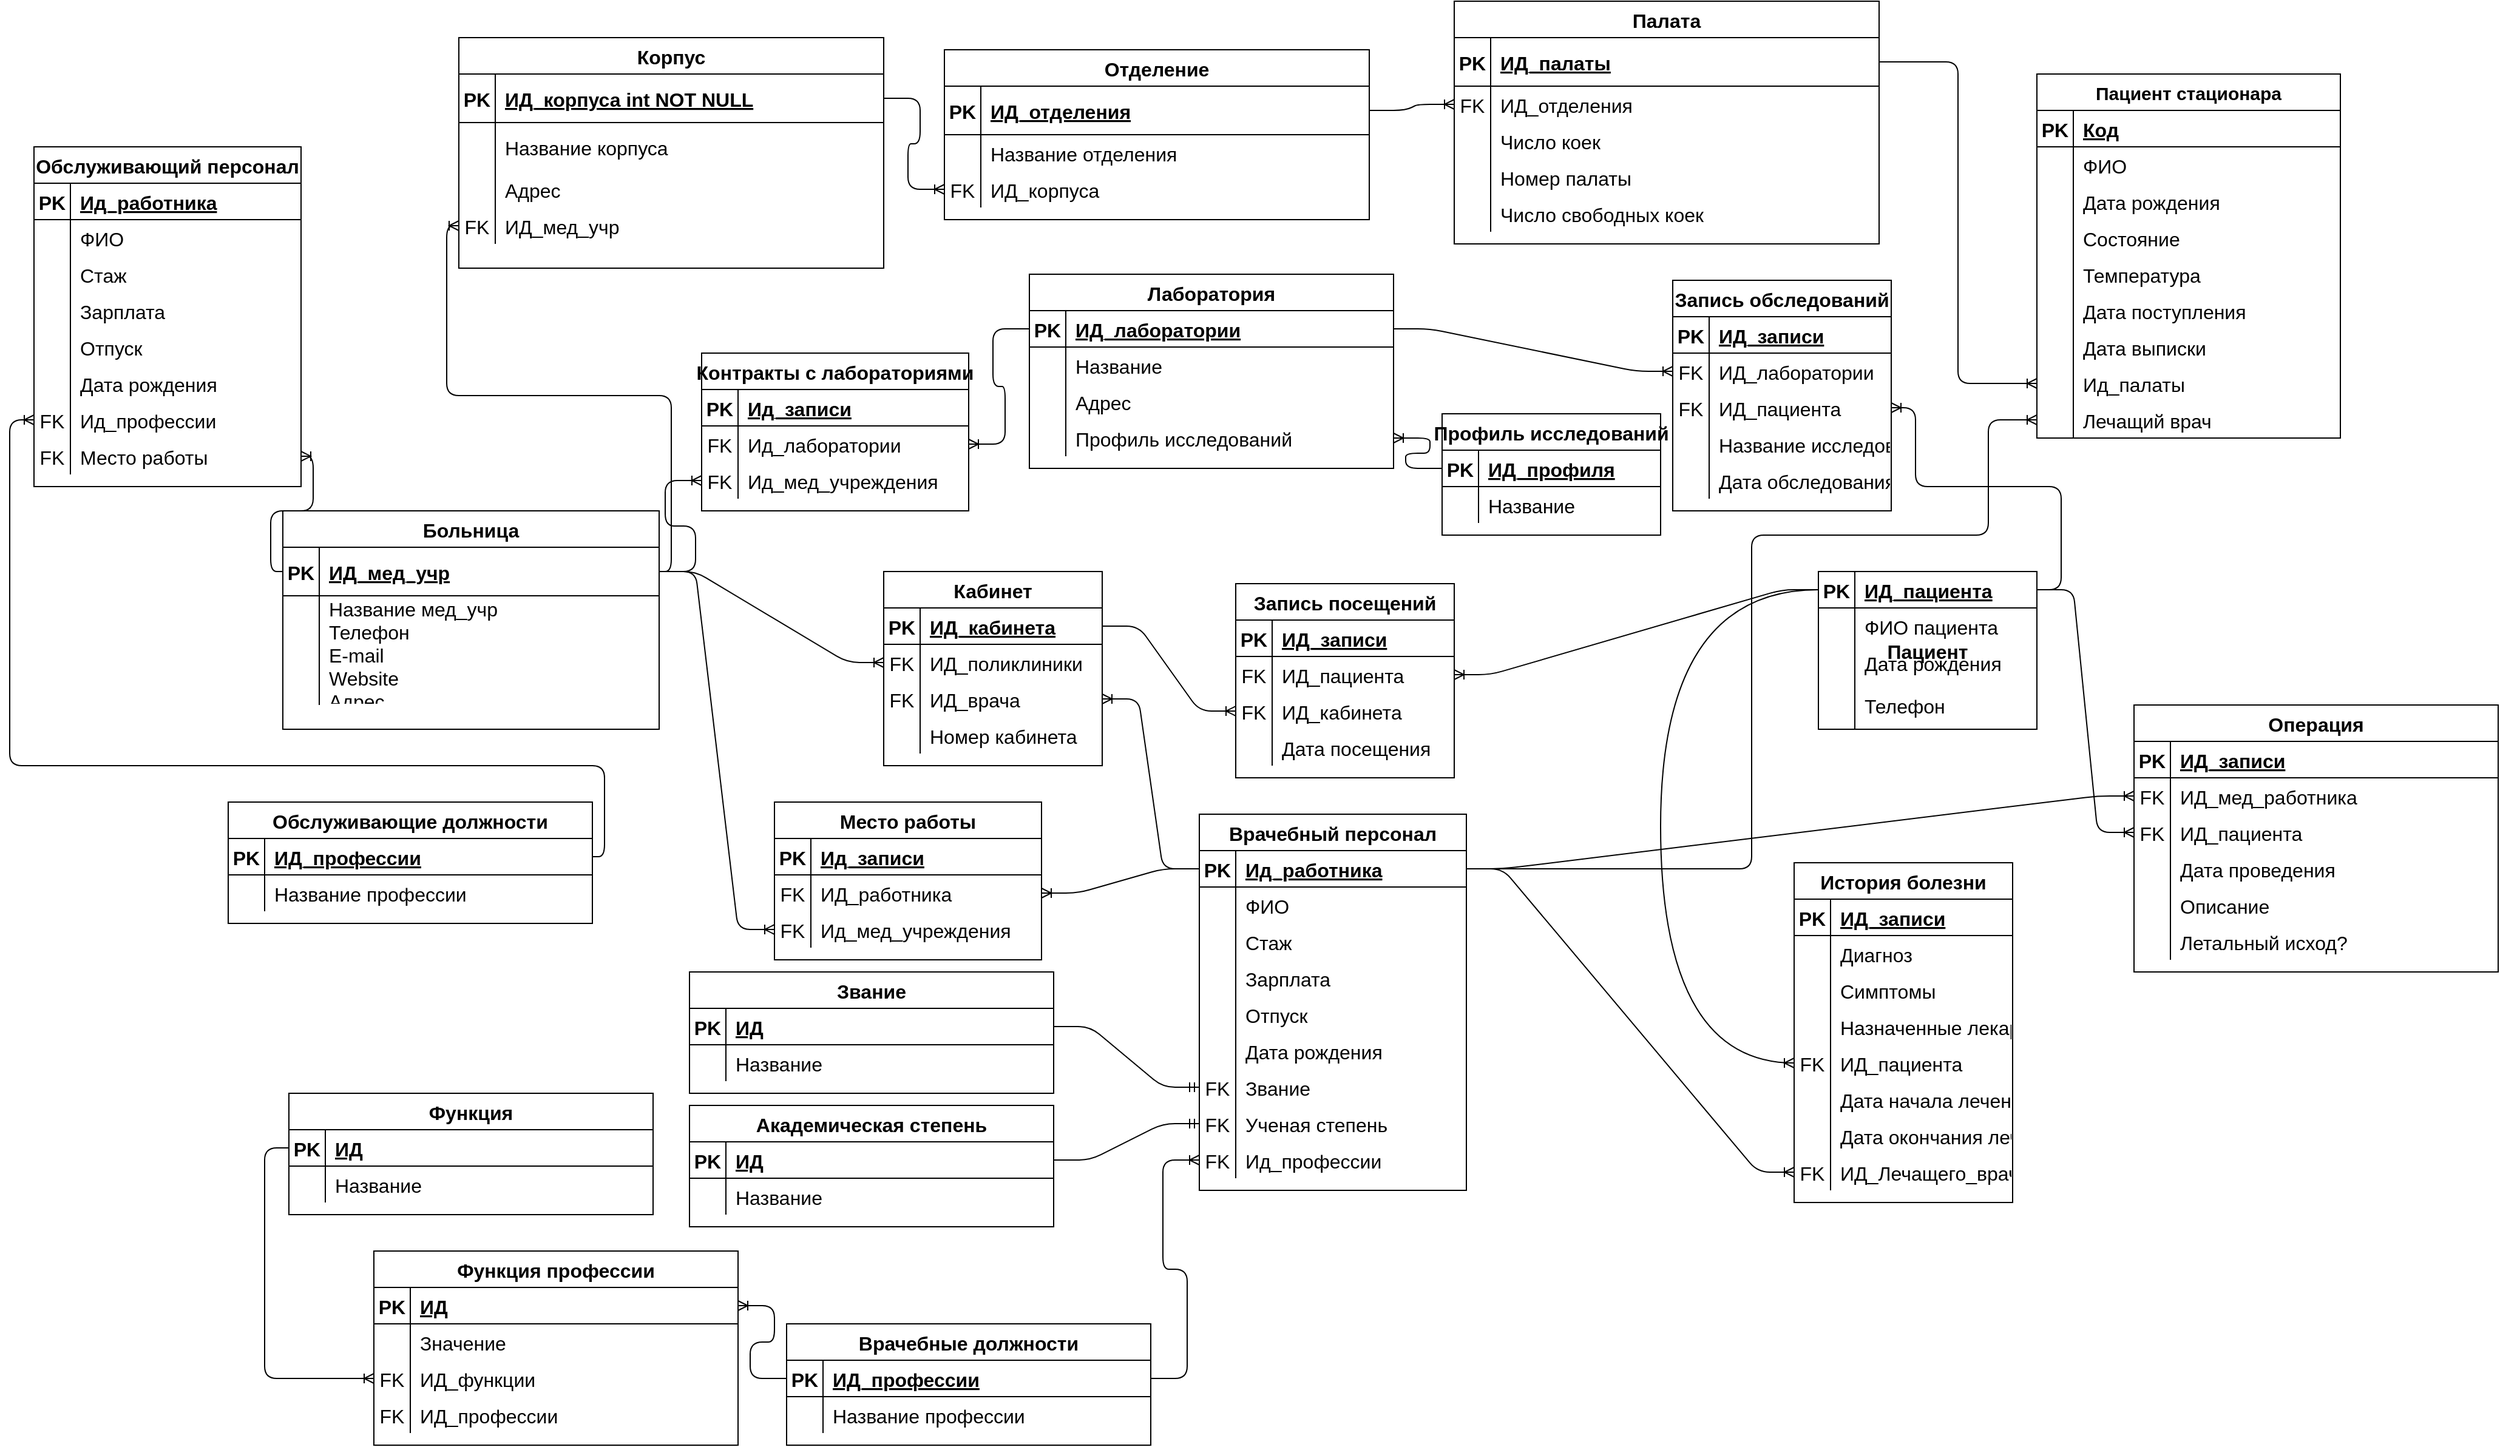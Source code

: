 <mxfile version="13.11.0" type="device"><diagram id="R2lEEEUBdFMjLlhIrx00" name="Page-1"><mxGraphModel dx="2236" dy="1300" grid="1" gridSize="10" guides="1" tooltips="1" connect="1" arrows="1" fold="1" page="1" pageScale="1" pageWidth="850" pageHeight="1100" math="0" shadow="0" extFonts="Permanent Marker^https://fonts.googleapis.com/css?family=Permanent+Marker"><root><mxCell id="0"/><mxCell id="1" parent="0"/><mxCell id="C-vyLk0tnHw3VtMMgP7b-23" value="Больница" style="shape=table;startSize=30;container=1;collapsible=1;childLayout=tableLayout;fixedRows=1;rowLines=0;fontStyle=1;align=center;resizeLast=1;fontSize=16;" parent="1" vertex="1"><mxGeometry x="505" y="420" width="310" height="180" as="geometry"/></mxCell><mxCell id="C-vyLk0tnHw3VtMMgP7b-24" value="" style="shape=partialRectangle;collapsible=0;dropTarget=0;pointerEvents=0;fillColor=none;points=[[0,0.5],[1,0.5]];portConstraint=eastwest;top=0;left=0;right=0;bottom=1;fontSize=16;" parent="C-vyLk0tnHw3VtMMgP7b-23" vertex="1"><mxGeometry y="30" width="310" height="40" as="geometry"/></mxCell><mxCell id="C-vyLk0tnHw3VtMMgP7b-25" value="PK" style="shape=partialRectangle;overflow=hidden;connectable=0;fillColor=none;top=0;left=0;bottom=0;right=0;fontStyle=1;fontSize=16;" parent="C-vyLk0tnHw3VtMMgP7b-24" vertex="1"><mxGeometry width="30" height="40" as="geometry"/></mxCell><mxCell id="C-vyLk0tnHw3VtMMgP7b-26" value="ИД_мед_учр" style="shape=partialRectangle;overflow=hidden;connectable=0;fillColor=none;top=0;left=0;bottom=0;right=0;align=left;spacingLeft=6;fontStyle=5;fontSize=16;" parent="C-vyLk0tnHw3VtMMgP7b-24" vertex="1"><mxGeometry x="30" width="280" height="40" as="geometry"/></mxCell><mxCell id="C-vyLk0tnHw3VtMMgP7b-27" value="" style="shape=partialRectangle;collapsible=0;dropTarget=0;pointerEvents=0;fillColor=none;points=[[0,0.5],[1,0.5]];portConstraint=eastwest;top=0;left=0;right=0;bottom=0;fontSize=16;" parent="C-vyLk0tnHw3VtMMgP7b-23" vertex="1"><mxGeometry y="70" width="310" height="90" as="geometry"/></mxCell><mxCell id="C-vyLk0tnHw3VtMMgP7b-28" value="" style="shape=partialRectangle;overflow=hidden;connectable=0;fillColor=none;top=0;left=0;bottom=0;right=0;fontSize=16;" parent="C-vyLk0tnHw3VtMMgP7b-27" vertex="1"><mxGeometry width="30" height="90" as="geometry"/></mxCell><mxCell id="C-vyLk0tnHw3VtMMgP7b-29" value="Название мед_учр&#10;Телефон&#10;E-mail&#10;Website&#10;Адрес&#10;Поликлиника ?" style="shape=partialRectangle;overflow=hidden;connectable=0;fillColor=none;top=0;left=0;bottom=0;right=0;align=left;spacingLeft=6;fontSize=16;" parent="C-vyLk0tnHw3VtMMgP7b-27" vertex="1"><mxGeometry x="30" width="280" height="90" as="geometry"/></mxCell><mxCell id="-sngEQbX6lOu1_KBscw0-1" value="Корпус" style="shape=table;startSize=30;container=1;collapsible=1;childLayout=tableLayout;fixedRows=1;rowLines=0;fontStyle=1;align=center;resizeLast=1;fontSize=16;" parent="1" vertex="1"><mxGeometry x="650" y="30" width="350" height="190" as="geometry"/></mxCell><mxCell id="-sngEQbX6lOu1_KBscw0-2" value="" style="shape=partialRectangle;collapsible=0;dropTarget=0;pointerEvents=0;fillColor=none;points=[[0,0.5],[1,0.5]];portConstraint=eastwest;top=0;left=0;right=0;bottom=1;fontSize=16;" parent="-sngEQbX6lOu1_KBscw0-1" vertex="1"><mxGeometry y="30" width="350" height="40" as="geometry"/></mxCell><mxCell id="-sngEQbX6lOu1_KBscw0-3" value="PK" style="shape=partialRectangle;overflow=hidden;connectable=0;fillColor=none;top=0;left=0;bottom=0;right=0;fontStyle=1;fontSize=16;" parent="-sngEQbX6lOu1_KBscw0-2" vertex="1"><mxGeometry width="30" height="40" as="geometry"/></mxCell><mxCell id="-sngEQbX6lOu1_KBscw0-4" value="ИД_корпуса int NOT NULL " style="shape=partialRectangle;overflow=hidden;connectable=0;fillColor=none;top=0;left=0;bottom=0;right=0;align=left;spacingLeft=6;fontStyle=5;fontSize=16;" parent="-sngEQbX6lOu1_KBscw0-2" vertex="1"><mxGeometry x="30" width="320" height="40" as="geometry"/></mxCell><mxCell id="-sngEQbX6lOu1_KBscw0-5" value="" style="shape=partialRectangle;collapsible=0;dropTarget=0;pointerEvents=0;fillColor=none;points=[[0,0.5],[1,0.5]];portConstraint=eastwest;top=0;left=0;right=0;bottom=0;fontSize=16;" parent="-sngEQbX6lOu1_KBscw0-1" vertex="1"><mxGeometry y="70" width="350" height="40" as="geometry"/></mxCell><mxCell id="-sngEQbX6lOu1_KBscw0-6" value="" style="shape=partialRectangle;overflow=hidden;connectable=0;fillColor=none;top=0;left=0;bottom=0;right=0;fontSize=16;" parent="-sngEQbX6lOu1_KBscw0-5" vertex="1"><mxGeometry width="30" height="40" as="geometry"/></mxCell><mxCell id="-sngEQbX6lOu1_KBscw0-7" value="Название корпуса" style="shape=partialRectangle;overflow=hidden;connectable=0;fillColor=none;top=0;left=0;bottom=0;right=0;align=left;spacingLeft=6;fontSize=16;" parent="-sngEQbX6lOu1_KBscw0-5" vertex="1"><mxGeometry x="30" width="320" height="40" as="geometry"/></mxCell><mxCell id="0CkLpiqSEKMnmyf_-wSp-2" value="" style="shape=partialRectangle;collapsible=0;dropTarget=0;pointerEvents=0;fillColor=none;top=0;left=0;bottom=0;right=0;points=[[0,0.5],[1,0.5]];portConstraint=eastwest;fontSize=16;" parent="-sngEQbX6lOu1_KBscw0-1" vertex="1"><mxGeometry y="110" width="350" height="30" as="geometry"/></mxCell><mxCell id="0CkLpiqSEKMnmyf_-wSp-3" value="" style="shape=partialRectangle;connectable=0;fillColor=none;top=0;left=0;bottom=0;right=0;editable=1;overflow=hidden;fontSize=16;" parent="0CkLpiqSEKMnmyf_-wSp-2" vertex="1"><mxGeometry width="30" height="30" as="geometry"/></mxCell><mxCell id="0CkLpiqSEKMnmyf_-wSp-4" value="Адрес" style="shape=partialRectangle;connectable=0;fillColor=none;top=0;left=0;bottom=0;right=0;align=left;spacingLeft=6;overflow=hidden;fontSize=16;" parent="0CkLpiqSEKMnmyf_-wSp-2" vertex="1"><mxGeometry x="30" width="320" height="30" as="geometry"/></mxCell><mxCell id="-sngEQbX6lOu1_KBscw0-15" value="" style="shape=partialRectangle;collapsible=0;dropTarget=0;pointerEvents=0;fillColor=none;top=0;left=0;bottom=0;right=0;points=[[0,0.5],[1,0.5]];portConstraint=eastwest;fontSize=16;" parent="-sngEQbX6lOu1_KBscw0-1" vertex="1"><mxGeometry y="140" width="350" height="30" as="geometry"/></mxCell><mxCell id="-sngEQbX6lOu1_KBscw0-16" value="FK" style="shape=partialRectangle;connectable=0;fillColor=none;top=0;left=0;bottom=0;right=0;fontStyle=0;overflow=hidden;fontSize=16;" parent="-sngEQbX6lOu1_KBscw0-15" vertex="1"><mxGeometry width="30" height="30" as="geometry"/></mxCell><mxCell id="-sngEQbX6lOu1_KBscw0-17" value="ИД_мед_учр" style="shape=partialRectangle;connectable=0;fillColor=none;top=0;left=0;bottom=0;right=0;align=left;spacingLeft=6;fontStyle=0;overflow=hidden;fontSize=16;" parent="-sngEQbX6lOu1_KBscw0-15" vertex="1"><mxGeometry x="30" width="320" height="30" as="geometry"/></mxCell><mxCell id="-sngEQbX6lOu1_KBscw0-20" value="Отделение" style="shape=table;startSize=30;container=1;collapsible=1;childLayout=tableLayout;fixedRows=1;rowLines=0;fontStyle=1;align=center;resizeLast=1;fontSize=16;" parent="1" vertex="1"><mxGeometry x="1050" y="40" width="350" height="140" as="geometry"/></mxCell><mxCell id="-sngEQbX6lOu1_KBscw0-21" value="" style="shape=partialRectangle;collapsible=0;dropTarget=0;pointerEvents=0;fillColor=none;points=[[0,0.5],[1,0.5]];portConstraint=eastwest;top=0;left=0;right=0;bottom=1;fontSize=16;" parent="-sngEQbX6lOu1_KBscw0-20" vertex="1"><mxGeometry y="30" width="350" height="40" as="geometry"/></mxCell><mxCell id="-sngEQbX6lOu1_KBscw0-22" value="PK" style="shape=partialRectangle;overflow=hidden;connectable=0;fillColor=none;top=0;left=0;bottom=0;right=0;fontStyle=1;fontSize=16;" parent="-sngEQbX6lOu1_KBscw0-21" vertex="1"><mxGeometry width="30" height="40" as="geometry"/></mxCell><mxCell id="-sngEQbX6lOu1_KBscw0-23" value="ИД_отделения" style="shape=partialRectangle;overflow=hidden;connectable=0;fillColor=none;top=0;left=0;bottom=0;right=0;align=left;spacingLeft=6;fontStyle=5;fontSize=16;" parent="-sngEQbX6lOu1_KBscw0-21" vertex="1"><mxGeometry x="30" width="320" height="40" as="geometry"/></mxCell><mxCell id="-sngEQbX6lOu1_KBscw0-24" value="" style="shape=partialRectangle;collapsible=0;dropTarget=0;pointerEvents=0;fillColor=none;points=[[0,0.5],[1,0.5]];portConstraint=eastwest;top=0;left=0;right=0;bottom=0;fontSize=16;" parent="-sngEQbX6lOu1_KBscw0-20" vertex="1"><mxGeometry y="70" width="350" height="30" as="geometry"/></mxCell><mxCell id="-sngEQbX6lOu1_KBscw0-25" value="" style="shape=partialRectangle;overflow=hidden;connectable=0;fillColor=none;top=0;left=0;bottom=0;right=0;fontSize=16;" parent="-sngEQbX6lOu1_KBscw0-24" vertex="1"><mxGeometry width="30" height="30" as="geometry"/></mxCell><mxCell id="-sngEQbX6lOu1_KBscw0-26" value="Название отделения" style="shape=partialRectangle;overflow=hidden;connectable=0;fillColor=none;top=0;left=0;bottom=0;right=0;align=left;spacingLeft=6;fontSize=16;" parent="-sngEQbX6lOu1_KBscw0-24" vertex="1"><mxGeometry x="30" width="320" height="30" as="geometry"/></mxCell><mxCell id="-sngEQbX6lOu1_KBscw0-27" value="" style="shape=partialRectangle;collapsible=0;dropTarget=0;pointerEvents=0;fillColor=none;top=0;left=0;bottom=0;right=0;points=[[0,0.5],[1,0.5]];portConstraint=eastwest;fontSize=16;" parent="-sngEQbX6lOu1_KBscw0-20" vertex="1"><mxGeometry y="100" width="350" height="30" as="geometry"/></mxCell><mxCell id="-sngEQbX6lOu1_KBscw0-28" value="FK" style="shape=partialRectangle;connectable=0;fillColor=none;top=0;left=0;bottom=0;right=0;fontStyle=0;overflow=hidden;fontSize=16;" parent="-sngEQbX6lOu1_KBscw0-27" vertex="1"><mxGeometry width="30" height="30" as="geometry"/></mxCell><mxCell id="-sngEQbX6lOu1_KBscw0-29" value="ИД_корпуса" style="shape=partialRectangle;connectable=0;fillColor=none;top=0;left=0;bottom=0;right=0;align=left;spacingLeft=6;fontStyle=0;overflow=hidden;fontSize=16;" parent="-sngEQbX6lOu1_KBscw0-27" vertex="1"><mxGeometry x="30" width="320" height="30" as="geometry"/></mxCell><mxCell id="-sngEQbX6lOu1_KBscw0-31" value="" style="edgeStyle=orthogonalEdgeStyle;fontSize=16;html=1;endArrow=ERoneToMany;exitX=1;exitY=0.5;exitDx=0;exitDy=0;entryX=0;entryY=0.5;entryDx=0;entryDy=0;" parent="1" source="C-vyLk0tnHw3VtMMgP7b-24" target="-sngEQbX6lOu1_KBscw0-15" edge="1"><mxGeometry width="100" height="100" relative="1" as="geometry"><mxPoint x="330" y="160" as="sourcePoint"/><mxPoint x="430" y="60" as="targetPoint"/></mxGeometry></mxCell><mxCell id="-sngEQbX6lOu1_KBscw0-32" value="" style="edgeStyle=entityRelationEdgeStyle;fontSize=16;html=1;endArrow=ERoneToMany;exitX=1;exitY=0.5;exitDx=0;exitDy=0;entryX=0;entryY=0.5;entryDx=0;entryDy=0;" parent="1" source="-sngEQbX6lOu1_KBscw0-2" target="-sngEQbX6lOu1_KBscw0-27" edge="1"><mxGeometry width="100" height="100" relative="1" as="geometry"><mxPoint x="770" y="190" as="sourcePoint"/><mxPoint x="860" y="265" as="targetPoint"/></mxGeometry></mxCell><mxCell id="-sngEQbX6lOu1_KBscw0-61" value="Врачебные должности" style="shape=table;startSize=30;container=1;collapsible=1;childLayout=tableLayout;fixedRows=1;rowLines=0;fontStyle=1;align=center;resizeLast=1;fontSize=16;" parent="1" vertex="1"><mxGeometry x="920" y="1090" width="300" height="100.0" as="geometry"/></mxCell><mxCell id="-sngEQbX6lOu1_KBscw0-62" value="" style="shape=partialRectangle;collapsible=0;dropTarget=0;pointerEvents=0;fillColor=none;top=0;left=0;bottom=1;right=0;points=[[0,0.5],[1,0.5]];portConstraint=eastwest;fontSize=16;" parent="-sngEQbX6lOu1_KBscw0-61" vertex="1"><mxGeometry y="30" width="300" height="30" as="geometry"/></mxCell><mxCell id="-sngEQbX6lOu1_KBscw0-63" value="PK" style="shape=partialRectangle;connectable=0;fillColor=none;top=0;left=0;bottom=0;right=0;fontStyle=1;overflow=hidden;fontSize=16;" parent="-sngEQbX6lOu1_KBscw0-62" vertex="1"><mxGeometry width="30" height="30" as="geometry"/></mxCell><mxCell id="-sngEQbX6lOu1_KBscw0-64" value="ИД_профессии" style="shape=partialRectangle;connectable=0;fillColor=none;top=0;left=0;bottom=0;right=0;align=left;spacingLeft=6;fontStyle=5;overflow=hidden;fontSize=16;" parent="-sngEQbX6lOu1_KBscw0-62" vertex="1"><mxGeometry x="30" width="270" height="30" as="geometry"/></mxCell><mxCell id="-sngEQbX6lOu1_KBscw0-65" value="" style="shape=partialRectangle;collapsible=0;dropTarget=0;pointerEvents=0;fillColor=none;top=0;left=0;bottom=0;right=0;points=[[0,0.5],[1,0.5]];portConstraint=eastwest;fontSize=16;" parent="-sngEQbX6lOu1_KBscw0-61" vertex="1"><mxGeometry y="60" width="300" height="30" as="geometry"/></mxCell><mxCell id="-sngEQbX6lOu1_KBscw0-66" value="" style="shape=partialRectangle;connectable=0;fillColor=none;top=0;left=0;bottom=0;right=0;editable=1;overflow=hidden;fontSize=16;" parent="-sngEQbX6lOu1_KBscw0-65" vertex="1"><mxGeometry width="30" height="30" as="geometry"/></mxCell><mxCell id="-sngEQbX6lOu1_KBscw0-67" value="Название профессии" style="shape=partialRectangle;connectable=0;fillColor=none;top=0;left=0;bottom=0;right=0;align=left;spacingLeft=6;overflow=hidden;fontSize=16;" parent="-sngEQbX6lOu1_KBscw0-65" vertex="1"><mxGeometry x="30" width="270" height="30" as="geometry"/></mxCell><mxCell id="-sngEQbX6lOu1_KBscw0-100" value="Место работы" style="shape=table;startSize=30;container=1;collapsible=1;childLayout=tableLayout;fixedRows=1;rowLines=0;fontStyle=1;align=center;resizeLast=1;fontSize=16;" parent="1" vertex="1"><mxGeometry x="910" y="660" width="220" height="130" as="geometry"/></mxCell><mxCell id="-sngEQbX6lOu1_KBscw0-101" value="" style="shape=partialRectangle;collapsible=0;dropTarget=0;pointerEvents=0;fillColor=none;top=0;left=0;bottom=1;right=0;points=[[0,0.5],[1,0.5]];portConstraint=eastwest;fontSize=16;" parent="-sngEQbX6lOu1_KBscw0-100" vertex="1"><mxGeometry y="30" width="220" height="30" as="geometry"/></mxCell><mxCell id="-sngEQbX6lOu1_KBscw0-102" value="PK" style="shape=partialRectangle;connectable=0;fillColor=none;top=0;left=0;bottom=0;right=0;fontStyle=1;overflow=hidden;fontSize=16;" parent="-sngEQbX6lOu1_KBscw0-101" vertex="1"><mxGeometry width="30" height="30" as="geometry"/></mxCell><mxCell id="-sngEQbX6lOu1_KBscw0-103" value="Ид_записи" style="shape=partialRectangle;connectable=0;fillColor=none;top=0;left=0;bottom=0;right=0;align=left;spacingLeft=6;fontStyle=5;overflow=hidden;fontSize=16;" parent="-sngEQbX6lOu1_KBscw0-101" vertex="1"><mxGeometry x="30" width="190" height="30" as="geometry"/></mxCell><mxCell id="-sngEQbX6lOu1_KBscw0-116" value="" style="shape=partialRectangle;collapsible=0;dropTarget=0;pointerEvents=0;fillColor=none;top=0;left=0;bottom=0;right=0;points=[[0,0.5],[1,0.5]];portConstraint=eastwest;fontSize=16;" parent="-sngEQbX6lOu1_KBscw0-100" vertex="1"><mxGeometry y="60" width="220" height="30" as="geometry"/></mxCell><mxCell id="-sngEQbX6lOu1_KBscw0-117" value="FK" style="shape=partialRectangle;connectable=0;fillColor=none;top=0;left=0;bottom=0;right=0;fontStyle=0;overflow=hidden;fontSize=16;" parent="-sngEQbX6lOu1_KBscw0-116" vertex="1"><mxGeometry width="30" height="30" as="geometry"/></mxCell><mxCell id="-sngEQbX6lOu1_KBscw0-118" value="ИД_работника" style="shape=partialRectangle;connectable=0;fillColor=none;top=0;left=0;bottom=0;right=0;align=left;spacingLeft=6;fontStyle=0;overflow=hidden;fontSize=16;" parent="-sngEQbX6lOu1_KBscw0-116" vertex="1"><mxGeometry x="30" width="190" height="30" as="geometry"/></mxCell><mxCell id="-sngEQbX6lOu1_KBscw0-136" value="" style="shape=partialRectangle;collapsible=0;dropTarget=0;pointerEvents=0;fillColor=none;top=0;left=0;bottom=0;right=0;points=[[0,0.5],[1,0.5]];portConstraint=eastwest;fontSize=16;" parent="-sngEQbX6lOu1_KBscw0-100" vertex="1"><mxGeometry y="90" width="220" height="30" as="geometry"/></mxCell><mxCell id="-sngEQbX6lOu1_KBscw0-137" value="FK" style="shape=partialRectangle;connectable=0;fillColor=none;top=0;left=0;bottom=0;right=0;fontStyle=0;overflow=hidden;fontSize=16;" parent="-sngEQbX6lOu1_KBscw0-136" vertex="1"><mxGeometry width="30" height="30" as="geometry"/></mxCell><mxCell id="-sngEQbX6lOu1_KBscw0-138" value="Ид_мед_учреждения" style="shape=partialRectangle;connectable=0;fillColor=none;top=0;left=0;bottom=0;right=0;align=left;spacingLeft=6;fontStyle=0;overflow=hidden;fontSize=16;" parent="-sngEQbX6lOu1_KBscw0-136" vertex="1"><mxGeometry x="30" width="190" height="30" as="geometry"/></mxCell><mxCell id="-sngEQbX6lOu1_KBscw0-119" value="" style="edgeStyle=entityRelationEdgeStyle;fontSize=16;html=1;endArrow=ERoneToMany;exitX=1;exitY=0.5;exitDx=0;exitDy=0;entryX=0;entryY=0.5;entryDx=0;entryDy=0;" parent="1" source="-sngEQbX6lOu1_KBscw0-62" target="-sngEQbX6lOu1_KBscw0-161" edge="1"><mxGeometry width="100" height="100" relative="1" as="geometry"><mxPoint x="425" y="860" as="sourcePoint"/><mxPoint x="525" y="760" as="targetPoint"/></mxGeometry></mxCell><mxCell id="-sngEQbX6lOu1_KBscw0-145" value="Врачебный персонал" style="shape=table;startSize=30;container=1;collapsible=1;childLayout=tableLayout;fixedRows=1;rowLines=0;fontStyle=1;align=center;resizeLast=1;fontSize=16;" parent="1" vertex="1"><mxGeometry x="1260" y="670" width="220" height="310" as="geometry"/></mxCell><mxCell id="-sngEQbX6lOu1_KBscw0-146" value="" style="shape=partialRectangle;collapsible=0;dropTarget=0;pointerEvents=0;fillColor=none;top=0;left=0;bottom=1;right=0;points=[[0,0.5],[1,0.5]];portConstraint=eastwest;fontSize=16;" parent="-sngEQbX6lOu1_KBscw0-145" vertex="1"><mxGeometry y="30" width="220" height="30" as="geometry"/></mxCell><mxCell id="-sngEQbX6lOu1_KBscw0-147" value="PK" style="shape=partialRectangle;connectable=0;fillColor=none;top=0;left=0;bottom=0;right=0;fontStyle=1;overflow=hidden;fontSize=16;" parent="-sngEQbX6lOu1_KBscw0-146" vertex="1"><mxGeometry width="30" height="30" as="geometry"/></mxCell><mxCell id="-sngEQbX6lOu1_KBscw0-148" value="Ид_работника" style="shape=partialRectangle;connectable=0;fillColor=none;top=0;left=0;bottom=0;right=0;align=left;spacingLeft=6;fontStyle=5;overflow=hidden;fontSize=16;" parent="-sngEQbX6lOu1_KBscw0-146" vertex="1"><mxGeometry x="30" width="190" height="30" as="geometry"/></mxCell><mxCell id="-sngEQbX6lOu1_KBscw0-149" value="" style="shape=partialRectangle;collapsible=0;dropTarget=0;pointerEvents=0;fillColor=none;top=0;left=0;bottom=0;right=0;points=[[0,0.5],[1,0.5]];portConstraint=eastwest;fontSize=16;" parent="-sngEQbX6lOu1_KBscw0-145" vertex="1"><mxGeometry y="60" width="220" height="30" as="geometry"/></mxCell><mxCell id="-sngEQbX6lOu1_KBscw0-150" value="" style="shape=partialRectangle;connectable=0;fillColor=none;top=0;left=0;bottom=0;right=0;editable=1;overflow=hidden;fontSize=16;" parent="-sngEQbX6lOu1_KBscw0-149" vertex="1"><mxGeometry width="30" height="30" as="geometry"/></mxCell><mxCell id="-sngEQbX6lOu1_KBscw0-151" value="ФИО" style="shape=partialRectangle;connectable=0;fillColor=none;top=0;left=0;bottom=0;right=0;align=left;spacingLeft=6;overflow=hidden;fontSize=16;" parent="-sngEQbX6lOu1_KBscw0-149" vertex="1"><mxGeometry x="30" width="190" height="30" as="geometry"/></mxCell><mxCell id="-sngEQbX6lOu1_KBscw0-152" value="" style="shape=partialRectangle;collapsible=0;dropTarget=0;pointerEvents=0;fillColor=none;top=0;left=0;bottom=0;right=0;points=[[0,0.5],[1,0.5]];portConstraint=eastwest;fontSize=16;" parent="-sngEQbX6lOu1_KBscw0-145" vertex="1"><mxGeometry y="90" width="220" height="30" as="geometry"/></mxCell><mxCell id="-sngEQbX6lOu1_KBscw0-153" value="" style="shape=partialRectangle;connectable=0;fillColor=none;top=0;left=0;bottom=0;right=0;editable=1;overflow=hidden;fontSize=16;" parent="-sngEQbX6lOu1_KBscw0-152" vertex="1"><mxGeometry width="30" height="30" as="geometry"/></mxCell><mxCell id="-sngEQbX6lOu1_KBscw0-154" value="Стаж" style="shape=partialRectangle;connectable=0;fillColor=none;top=0;left=0;bottom=0;right=0;align=left;spacingLeft=6;overflow=hidden;fontSize=16;" parent="-sngEQbX6lOu1_KBscw0-152" vertex="1"><mxGeometry x="30" width="190" height="30" as="geometry"/></mxCell><mxCell id="-sngEQbX6lOu1_KBscw0-155" value="" style="shape=partialRectangle;collapsible=0;dropTarget=0;pointerEvents=0;fillColor=none;top=0;left=0;bottom=0;right=0;points=[[0,0.5],[1,0.5]];portConstraint=eastwest;fontSize=16;" parent="-sngEQbX6lOu1_KBscw0-145" vertex="1"><mxGeometry y="120" width="220" height="30" as="geometry"/></mxCell><mxCell id="-sngEQbX6lOu1_KBscw0-156" value="" style="shape=partialRectangle;connectable=0;fillColor=none;top=0;left=0;bottom=0;right=0;editable=1;overflow=hidden;fontSize=16;" parent="-sngEQbX6lOu1_KBscw0-155" vertex="1"><mxGeometry width="30" height="30" as="geometry"/></mxCell><mxCell id="-sngEQbX6lOu1_KBscw0-157" value="Зарплата" style="shape=partialRectangle;connectable=0;fillColor=none;top=0;left=0;bottom=0;right=0;align=left;spacingLeft=6;overflow=hidden;fontSize=16;" parent="-sngEQbX6lOu1_KBscw0-155" vertex="1"><mxGeometry x="30" width="190" height="30" as="geometry"/></mxCell><mxCell id="-sngEQbX6lOu1_KBscw0-158" value="" style="shape=partialRectangle;collapsible=0;dropTarget=0;pointerEvents=0;fillColor=none;top=0;left=0;bottom=0;right=0;points=[[0,0.5],[1,0.5]];portConstraint=eastwest;fontSize=16;" parent="-sngEQbX6lOu1_KBscw0-145" vertex="1"><mxGeometry y="150" width="220" height="30" as="geometry"/></mxCell><mxCell id="-sngEQbX6lOu1_KBscw0-159" value="" style="shape=partialRectangle;connectable=0;fillColor=none;top=0;left=0;bottom=0;right=0;editable=1;overflow=hidden;fontSize=16;" parent="-sngEQbX6lOu1_KBscw0-158" vertex="1"><mxGeometry width="30" height="30" as="geometry"/></mxCell><mxCell id="-sngEQbX6lOu1_KBscw0-160" value="Отпуск" style="shape=partialRectangle;connectable=0;fillColor=none;top=0;left=0;bottom=0;right=0;align=left;spacingLeft=6;overflow=hidden;fontSize=16;" parent="-sngEQbX6lOu1_KBscw0-158" vertex="1"><mxGeometry x="30" width="190" height="30" as="geometry"/></mxCell><mxCell id="-sngEQbX6lOu1_KBscw0-292" value="" style="shape=partialRectangle;collapsible=0;dropTarget=0;pointerEvents=0;fillColor=none;top=0;left=0;bottom=0;right=0;points=[[0,0.5],[1,0.5]];portConstraint=eastwest;fontSize=16;" parent="-sngEQbX6lOu1_KBscw0-145" vertex="1"><mxGeometry y="180" width="220" height="30" as="geometry"/></mxCell><mxCell id="-sngEQbX6lOu1_KBscw0-293" value="" style="shape=partialRectangle;connectable=0;fillColor=none;top=0;left=0;bottom=0;right=0;editable=1;overflow=hidden;fontSize=16;" parent="-sngEQbX6lOu1_KBscw0-292" vertex="1"><mxGeometry width="30" height="30" as="geometry"/></mxCell><mxCell id="-sngEQbX6lOu1_KBscw0-294" value="Дата рождения" style="shape=partialRectangle;connectable=0;fillColor=none;top=0;left=0;bottom=0;right=0;align=left;spacingLeft=6;overflow=hidden;fontSize=16;" parent="-sngEQbX6lOu1_KBscw0-292" vertex="1"><mxGeometry x="30" width="190" height="30" as="geometry"/></mxCell><mxCell id="-sngEQbX6lOu1_KBscw0-174" value="" style="shape=partialRectangle;collapsible=0;dropTarget=0;pointerEvents=0;fillColor=none;top=0;left=0;bottom=0;right=0;points=[[0,0.5],[1,0.5]];portConstraint=eastwest;fontSize=16;" parent="-sngEQbX6lOu1_KBscw0-145" vertex="1"><mxGeometry y="210" width="220" height="30" as="geometry"/></mxCell><mxCell id="-sngEQbX6lOu1_KBscw0-175" value="" style="shape=partialRectangle;connectable=0;fillColor=none;top=0;left=0;bottom=0;right=0;editable=1;overflow=hidden;fontSize=16;" parent="-sngEQbX6lOu1_KBscw0-174" vertex="1"><mxGeometry width="30" height="30" as="geometry"/></mxCell><mxCell id="-sngEQbX6lOu1_KBscw0-176" value="Звание" style="shape=partialRectangle;connectable=0;fillColor=none;top=0;left=0;bottom=0;right=0;align=left;spacingLeft=6;overflow=hidden;fontSize=16;" parent="-sngEQbX6lOu1_KBscw0-174" vertex="1"><mxGeometry x="30" width="190" height="30" as="geometry"/></mxCell><mxCell id="-sngEQbX6lOu1_KBscw0-177" value="" style="shape=partialRectangle;collapsible=0;dropTarget=0;pointerEvents=0;fillColor=none;top=0;left=0;bottom=0;right=0;points=[[0,0.5],[1,0.5]];portConstraint=eastwest;fontSize=16;" parent="-sngEQbX6lOu1_KBscw0-145" vertex="1"><mxGeometry y="240" width="220" height="30" as="geometry"/></mxCell><mxCell id="-sngEQbX6lOu1_KBscw0-178" value="" style="shape=partialRectangle;connectable=0;fillColor=none;top=0;left=0;bottom=0;right=0;editable=1;overflow=hidden;fontSize=16;" parent="-sngEQbX6lOu1_KBscw0-177" vertex="1"><mxGeometry width="30" height="30" as="geometry"/></mxCell><mxCell id="-sngEQbX6lOu1_KBscw0-179" value="Ученая степень" style="shape=partialRectangle;connectable=0;fillColor=none;top=0;left=0;bottom=0;right=0;align=left;spacingLeft=6;overflow=hidden;fontSize=16;" parent="-sngEQbX6lOu1_KBscw0-177" vertex="1"><mxGeometry x="30" width="190" height="30" as="geometry"/></mxCell><mxCell id="-sngEQbX6lOu1_KBscw0-161" value="" style="shape=partialRectangle;collapsible=0;dropTarget=0;pointerEvents=0;fillColor=none;top=0;left=0;bottom=0;right=0;points=[[0,0.5],[1,0.5]];portConstraint=eastwest;fontSize=16;" parent="-sngEQbX6lOu1_KBscw0-145" vertex="1"><mxGeometry y="270" width="220" height="30" as="geometry"/></mxCell><mxCell id="-sngEQbX6lOu1_KBscw0-162" value="FK" style="shape=partialRectangle;connectable=0;fillColor=none;top=0;left=0;bottom=0;right=0;fontStyle=0;overflow=hidden;fontSize=16;" parent="-sngEQbX6lOu1_KBscw0-161" vertex="1"><mxGeometry width="30" height="30" as="geometry"/></mxCell><mxCell id="-sngEQbX6lOu1_KBscw0-163" value="Ид_профессии" style="shape=partialRectangle;connectable=0;fillColor=none;top=0;left=0;bottom=0;right=0;align=left;spacingLeft=6;fontStyle=0;overflow=hidden;fontSize=16;" parent="-sngEQbX6lOu1_KBscw0-161" vertex="1"><mxGeometry x="30" width="190" height="30" as="geometry"/></mxCell><mxCell id="-sngEQbX6lOu1_KBscw0-209" value="Лаборатория" style="shape=table;startSize=30;container=1;collapsible=1;childLayout=tableLayout;fixedRows=1;rowLines=0;fontStyle=1;align=center;resizeLast=1;fontSize=16;" parent="1" vertex="1"><mxGeometry x="1120" y="225" width="300" height="160" as="geometry"/></mxCell><mxCell id="-sngEQbX6lOu1_KBscw0-210" value="" style="shape=partialRectangle;collapsible=0;dropTarget=0;pointerEvents=0;fillColor=none;top=0;left=0;bottom=1;right=0;points=[[0,0.5],[1,0.5]];portConstraint=eastwest;fontSize=16;" parent="-sngEQbX6lOu1_KBscw0-209" vertex="1"><mxGeometry y="30" width="300" height="30" as="geometry"/></mxCell><mxCell id="-sngEQbX6lOu1_KBscw0-211" value="PK" style="shape=partialRectangle;connectable=0;fillColor=none;top=0;left=0;bottom=0;right=0;fontStyle=1;overflow=hidden;fontSize=16;" parent="-sngEQbX6lOu1_KBscw0-210" vertex="1"><mxGeometry width="30" height="30" as="geometry"/></mxCell><mxCell id="-sngEQbX6lOu1_KBscw0-212" value="ИД_лаборатории" style="shape=partialRectangle;connectable=0;fillColor=none;top=0;left=0;bottom=0;right=0;align=left;spacingLeft=6;fontStyle=5;overflow=hidden;fontSize=16;" parent="-sngEQbX6lOu1_KBscw0-210" vertex="1"><mxGeometry x="30" width="270" height="30" as="geometry"/></mxCell><mxCell id="-sngEQbX6lOu1_KBscw0-213" value="" style="shape=partialRectangle;collapsible=0;dropTarget=0;pointerEvents=0;fillColor=none;top=0;left=0;bottom=0;right=0;points=[[0,0.5],[1,0.5]];portConstraint=eastwest;fontSize=16;" parent="-sngEQbX6lOu1_KBscw0-209" vertex="1"><mxGeometry y="60" width="300" height="30" as="geometry"/></mxCell><mxCell id="-sngEQbX6lOu1_KBscw0-214" value="" style="shape=partialRectangle;connectable=0;fillColor=none;top=0;left=0;bottom=0;right=0;editable=1;overflow=hidden;fontSize=16;" parent="-sngEQbX6lOu1_KBscw0-213" vertex="1"><mxGeometry width="30" height="30" as="geometry"/></mxCell><mxCell id="-sngEQbX6lOu1_KBscw0-215" value="Название" style="shape=partialRectangle;connectable=0;fillColor=none;top=0;left=0;bottom=0;right=0;align=left;spacingLeft=6;overflow=hidden;fontSize=16;" parent="-sngEQbX6lOu1_KBscw0-213" vertex="1"><mxGeometry x="30" width="270" height="30" as="geometry"/></mxCell><mxCell id="-sngEQbX6lOu1_KBscw0-171" value="" style="shape=partialRectangle;collapsible=0;dropTarget=0;pointerEvents=0;fillColor=none;top=0;left=0;bottom=0;right=0;points=[[0,0.5],[1,0.5]];portConstraint=eastwest;fontSize=16;" parent="-sngEQbX6lOu1_KBscw0-209" vertex="1"><mxGeometry y="90" width="300" height="30" as="geometry"/></mxCell><mxCell id="-sngEQbX6lOu1_KBscw0-172" value="" style="shape=partialRectangle;connectable=0;fillColor=none;top=0;left=0;bottom=0;right=0;editable=1;overflow=hidden;fontSize=16;" parent="-sngEQbX6lOu1_KBscw0-171" vertex="1"><mxGeometry width="30" height="30" as="geometry"/></mxCell><mxCell id="-sngEQbX6lOu1_KBscw0-173" value="Адрес" style="shape=partialRectangle;connectable=0;fillColor=none;top=0;left=0;bottom=0;right=0;align=left;spacingLeft=6;overflow=hidden;fontSize=16;" parent="-sngEQbX6lOu1_KBscw0-171" vertex="1"><mxGeometry x="30" width="270" height="30" as="geometry"/></mxCell><mxCell id="0CkLpiqSEKMnmyf_-wSp-8" value="" style="shape=partialRectangle;collapsible=0;dropTarget=0;pointerEvents=0;fillColor=none;top=0;left=0;bottom=0;right=0;points=[[0,0.5],[1,0.5]];portConstraint=eastwest;fontSize=16;" parent="-sngEQbX6lOu1_KBscw0-209" vertex="1"><mxGeometry y="120" width="300" height="30" as="geometry"/></mxCell><mxCell id="0CkLpiqSEKMnmyf_-wSp-9" value="" style="shape=partialRectangle;connectable=0;fillColor=none;top=0;left=0;bottom=0;right=0;editable=1;overflow=hidden;fontSize=16;" parent="0CkLpiqSEKMnmyf_-wSp-8" vertex="1"><mxGeometry width="30" height="30" as="geometry"/></mxCell><mxCell id="0CkLpiqSEKMnmyf_-wSp-10" value="Профиль исследований" style="shape=partialRectangle;connectable=0;fillColor=none;top=0;left=0;bottom=0;right=0;align=left;spacingLeft=6;overflow=hidden;fontSize=16;" parent="0CkLpiqSEKMnmyf_-wSp-8" vertex="1"><mxGeometry x="30" width="270" height="30" as="geometry"/></mxCell><mxCell id="-sngEQbX6lOu1_KBscw0-238" value="Операция" style="shape=table;startSize=30;container=1;collapsible=1;childLayout=tableLayout;fixedRows=1;rowLines=0;fontStyle=1;align=center;resizeLast=1;fontSize=16;" parent="1" vertex="1"><mxGeometry x="2030" y="580" width="300" height="220" as="geometry"/></mxCell><mxCell id="-sngEQbX6lOu1_KBscw0-239" value="" style="shape=partialRectangle;collapsible=0;dropTarget=0;pointerEvents=0;fillColor=none;top=0;left=0;bottom=1;right=0;points=[[0,0.5],[1,0.5]];portConstraint=eastwest;fontSize=16;" parent="-sngEQbX6lOu1_KBscw0-238" vertex="1"><mxGeometry y="30" width="300" height="30" as="geometry"/></mxCell><mxCell id="-sngEQbX6lOu1_KBscw0-240" value="PK" style="shape=partialRectangle;connectable=0;fillColor=none;top=0;left=0;bottom=0;right=0;fontStyle=1;overflow=hidden;fontSize=16;" parent="-sngEQbX6lOu1_KBscw0-239" vertex="1"><mxGeometry width="30" height="30" as="geometry"/></mxCell><mxCell id="-sngEQbX6lOu1_KBscw0-241" value="ИД_записи" style="shape=partialRectangle;connectable=0;fillColor=none;top=0;left=0;bottom=0;right=0;align=left;spacingLeft=6;fontStyle=5;overflow=hidden;fontSize=16;" parent="-sngEQbX6lOu1_KBscw0-239" vertex="1"><mxGeometry x="30" width="270" height="30" as="geometry"/></mxCell><mxCell id="-sngEQbX6lOu1_KBscw0-251" value="" style="shape=partialRectangle;collapsible=0;dropTarget=0;pointerEvents=0;fillColor=none;top=0;left=0;bottom=0;right=0;points=[[0,0.5],[1,0.5]];portConstraint=eastwest;fontSize=16;" parent="-sngEQbX6lOu1_KBscw0-238" vertex="1"><mxGeometry y="60" width="300" height="30" as="geometry"/></mxCell><mxCell id="-sngEQbX6lOu1_KBscw0-252" value="FK" style="shape=partialRectangle;connectable=0;fillColor=none;top=0;left=0;bottom=0;right=0;fontStyle=0;overflow=hidden;fontSize=16;" parent="-sngEQbX6lOu1_KBscw0-251" vertex="1"><mxGeometry width="30" height="30" as="geometry"/></mxCell><mxCell id="-sngEQbX6lOu1_KBscw0-253" value="ИД_мед_работника" style="shape=partialRectangle;connectable=0;fillColor=none;top=0;left=0;bottom=0;right=0;align=left;spacingLeft=6;fontStyle=0;overflow=hidden;fontSize=16;" parent="-sngEQbX6lOu1_KBscw0-251" vertex="1"><mxGeometry x="30" width="270" height="30" as="geometry"/></mxCell><mxCell id="0CkLpiqSEKMnmyf_-wSp-102" value="" style="shape=partialRectangle;collapsible=0;dropTarget=0;pointerEvents=0;fillColor=none;top=0;left=0;bottom=0;right=0;points=[[0,0.5],[1,0.5]];portConstraint=eastwest;fontSize=16;" parent="-sngEQbX6lOu1_KBscw0-238" vertex="1"><mxGeometry y="90" width="300" height="30" as="geometry"/></mxCell><mxCell id="0CkLpiqSEKMnmyf_-wSp-103" value="FK" style="shape=partialRectangle;connectable=0;fillColor=none;top=0;left=0;bottom=0;right=0;fontStyle=0;overflow=hidden;fontSize=16;" parent="0CkLpiqSEKMnmyf_-wSp-102" vertex="1"><mxGeometry width="30" height="30" as="geometry"/></mxCell><mxCell id="0CkLpiqSEKMnmyf_-wSp-104" value="ИД_пациента" style="shape=partialRectangle;connectable=0;fillColor=none;top=0;left=0;bottom=0;right=0;align=left;spacingLeft=6;fontStyle=0;overflow=hidden;fontSize=16;" parent="0CkLpiqSEKMnmyf_-wSp-102" vertex="1"><mxGeometry x="30" width="270" height="30" as="geometry"/></mxCell><mxCell id="-sngEQbX6lOu1_KBscw0-94" value="" style="shape=partialRectangle;collapsible=0;dropTarget=0;pointerEvents=0;fillColor=none;top=0;left=0;bottom=0;right=0;points=[[0,0.5],[1,0.5]];portConstraint=eastwest;fontSize=16;" parent="-sngEQbX6lOu1_KBscw0-238" vertex="1"><mxGeometry y="120" width="300" height="30" as="geometry"/></mxCell><mxCell id="-sngEQbX6lOu1_KBscw0-95" value="" style="shape=partialRectangle;connectable=0;fillColor=none;top=0;left=0;bottom=0;right=0;editable=1;overflow=hidden;fontSize=16;" parent="-sngEQbX6lOu1_KBscw0-94" vertex="1"><mxGeometry width="30" height="30" as="geometry"/></mxCell><mxCell id="-sngEQbX6lOu1_KBscw0-96" value="Дата проведения" style="shape=partialRectangle;connectable=0;fillColor=none;top=0;left=0;bottom=0;right=0;align=left;spacingLeft=6;overflow=hidden;fontSize=16;" parent="-sngEQbX6lOu1_KBscw0-94" vertex="1"><mxGeometry x="30" width="270" height="30" as="geometry"/></mxCell><mxCell id="0CkLpiqSEKMnmyf_-wSp-99" value="" style="shape=partialRectangle;collapsible=0;dropTarget=0;pointerEvents=0;fillColor=none;top=0;left=0;bottom=0;right=0;points=[[0,0.5],[1,0.5]];portConstraint=eastwest;fontSize=16;" parent="-sngEQbX6lOu1_KBscw0-238" vertex="1"><mxGeometry y="150" width="300" height="30" as="geometry"/></mxCell><mxCell id="0CkLpiqSEKMnmyf_-wSp-100" value="" style="shape=partialRectangle;connectable=0;fillColor=none;top=0;left=0;bottom=0;right=0;editable=1;overflow=hidden;fontSize=16;" parent="0CkLpiqSEKMnmyf_-wSp-99" vertex="1"><mxGeometry width="30" height="30" as="geometry"/></mxCell><mxCell id="0CkLpiqSEKMnmyf_-wSp-101" value="Описание" style="shape=partialRectangle;connectable=0;fillColor=none;top=0;left=0;bottom=0;right=0;align=left;spacingLeft=6;overflow=hidden;fontSize=16;" parent="0CkLpiqSEKMnmyf_-wSp-99" vertex="1"><mxGeometry x="30" width="270" height="30" as="geometry"/></mxCell><mxCell id="-sngEQbX6lOu1_KBscw0-97" value="" style="shape=partialRectangle;collapsible=0;dropTarget=0;pointerEvents=0;fillColor=none;top=0;left=0;bottom=0;right=0;points=[[0,0.5],[1,0.5]];portConstraint=eastwest;fontSize=16;" parent="-sngEQbX6lOu1_KBscw0-238" vertex="1"><mxGeometry y="180" width="300" height="30" as="geometry"/></mxCell><mxCell id="-sngEQbX6lOu1_KBscw0-98" value="" style="shape=partialRectangle;connectable=0;fillColor=none;top=0;left=0;bottom=0;right=0;editable=1;overflow=hidden;fontSize=16;" parent="-sngEQbX6lOu1_KBscw0-97" vertex="1"><mxGeometry width="30" height="30" as="geometry"/></mxCell><mxCell id="-sngEQbX6lOu1_KBscw0-99" value="Летальный исход?" style="shape=partialRectangle;connectable=0;fillColor=none;top=0;left=0;bottom=0;right=0;align=left;spacingLeft=6;overflow=hidden;fontSize=16;" parent="-sngEQbX6lOu1_KBscw0-97" vertex="1"><mxGeometry x="30" width="270" height="30" as="geometry"/></mxCell><mxCell id="-sngEQbX6lOu1_KBscw0-271" value="" style="edgeStyle=entityRelationEdgeStyle;fontSize=16;html=1;endArrow=ERoneToMany;exitX=1;exitY=0.5;exitDx=0;exitDy=0;entryX=0;entryY=0.5;entryDx=0;entryDy=0;" parent="1" source="C-vyLk0tnHw3VtMMgP7b-24" target="-sngEQbX6lOu1_KBscw0-136" edge="1"><mxGeometry width="100" height="100" relative="1" as="geometry"><mxPoint x="450" y="310" as="sourcePoint"/><mxPoint x="550" y="210" as="targetPoint"/></mxGeometry></mxCell><mxCell id="-sngEQbX6lOu1_KBscw0-273" value="" style="edgeStyle=entityRelationEdgeStyle;fontSize=16;html=1;endArrow=ERoneToMany;entryX=1;entryY=0.5;entryDx=0;entryDy=0;exitX=0;exitY=0.5;exitDx=0;exitDy=0;" parent="1" source="-sngEQbX6lOu1_KBscw0-146" target="-sngEQbX6lOu1_KBscw0-116" edge="1"><mxGeometry width="100" height="100" relative="1" as="geometry"><mxPoint x="1050" y="610" as="sourcePoint"/><mxPoint x="1430" y="590.0" as="targetPoint"/></mxGeometry></mxCell><mxCell id="-sngEQbX6lOu1_KBscw0-274" value="Контракты с лабораториями" style="shape=table;startSize=30;container=1;collapsible=1;childLayout=tableLayout;fixedRows=1;rowLines=0;fontStyle=1;align=center;resizeLast=1;fontSize=16;" parent="1" vertex="1"><mxGeometry x="850" y="290" width="220" height="130" as="geometry"/></mxCell><mxCell id="-sngEQbX6lOu1_KBscw0-275" value="" style="shape=partialRectangle;collapsible=0;dropTarget=0;pointerEvents=0;fillColor=none;top=0;left=0;bottom=1;right=0;points=[[0,0.5],[1,0.5]];portConstraint=eastwest;fontSize=16;" parent="-sngEQbX6lOu1_KBscw0-274" vertex="1"><mxGeometry y="30" width="220" height="30" as="geometry"/></mxCell><mxCell id="-sngEQbX6lOu1_KBscw0-276" value="PK" style="shape=partialRectangle;connectable=0;fillColor=none;top=0;left=0;bottom=0;right=0;fontStyle=1;overflow=hidden;fontSize=16;" parent="-sngEQbX6lOu1_KBscw0-275" vertex="1"><mxGeometry width="30" height="30" as="geometry"/></mxCell><mxCell id="-sngEQbX6lOu1_KBscw0-277" value="Ид_записи" style="shape=partialRectangle;connectable=0;fillColor=none;top=0;left=0;bottom=0;right=0;align=left;spacingLeft=6;fontStyle=5;overflow=hidden;fontSize=16;" parent="-sngEQbX6lOu1_KBscw0-275" vertex="1"><mxGeometry x="30" width="190" height="30" as="geometry"/></mxCell><mxCell id="-sngEQbX6lOu1_KBscw0-278" value="" style="shape=partialRectangle;collapsible=0;dropTarget=0;pointerEvents=0;fillColor=none;top=0;left=0;bottom=0;right=0;points=[[0,0.5],[1,0.5]];portConstraint=eastwest;fontSize=16;" parent="-sngEQbX6lOu1_KBscw0-274" vertex="1"><mxGeometry y="60" width="220" height="30" as="geometry"/></mxCell><mxCell id="-sngEQbX6lOu1_KBscw0-279" value="FK" style="shape=partialRectangle;connectable=0;fillColor=none;top=0;left=0;bottom=0;right=0;fontStyle=0;overflow=hidden;fontSize=16;" parent="-sngEQbX6lOu1_KBscw0-278" vertex="1"><mxGeometry width="30" height="30" as="geometry"/></mxCell><mxCell id="-sngEQbX6lOu1_KBscw0-280" value="Ид_лаборатории" style="shape=partialRectangle;connectable=0;fillColor=none;top=0;left=0;bottom=0;right=0;align=left;spacingLeft=6;fontStyle=0;overflow=hidden;fontSize=16;" parent="-sngEQbX6lOu1_KBscw0-278" vertex="1"><mxGeometry x="30" width="190" height="30" as="geometry"/></mxCell><mxCell id="-sngEQbX6lOu1_KBscw0-281" value="" style="shape=partialRectangle;collapsible=0;dropTarget=0;pointerEvents=0;fillColor=none;top=0;left=0;bottom=0;right=0;points=[[0,0.5],[1,0.5]];portConstraint=eastwest;fontSize=16;" parent="-sngEQbX6lOu1_KBscw0-274" vertex="1"><mxGeometry y="90" width="220" height="30" as="geometry"/></mxCell><mxCell id="-sngEQbX6lOu1_KBscw0-282" value="FK" style="shape=partialRectangle;connectable=0;fillColor=none;top=0;left=0;bottom=0;right=0;fontStyle=0;overflow=hidden;fontSize=16;" parent="-sngEQbX6lOu1_KBscw0-281" vertex="1"><mxGeometry width="30" height="30" as="geometry"/></mxCell><mxCell id="-sngEQbX6lOu1_KBscw0-283" value="Ид_мед_учреждения" style="shape=partialRectangle;connectable=0;fillColor=none;top=0;left=0;bottom=0;right=0;align=left;spacingLeft=6;fontStyle=0;overflow=hidden;fontSize=16;" parent="-sngEQbX6lOu1_KBscw0-281" vertex="1"><mxGeometry x="30" width="190" height="30" as="geometry"/></mxCell><mxCell id="-sngEQbX6lOu1_KBscw0-284" value="" style="edgeStyle=entityRelationEdgeStyle;fontSize=16;html=1;endArrow=ERoneToMany;entryX=1;entryY=0.5;entryDx=0;entryDy=0;exitX=0;exitY=0.5;exitDx=0;exitDy=0;" parent="1" source="-sngEQbX6lOu1_KBscw0-210" target="-sngEQbX6lOu1_KBscw0-278" edge="1"><mxGeometry width="100" height="100" relative="1" as="geometry"><mxPoint x="1410" y="710" as="sourcePoint"/><mxPoint x="1630" y="740.0" as="targetPoint"/></mxGeometry></mxCell><mxCell id="-sngEQbX6lOu1_KBscw0-286" value="" style="edgeStyle=entityRelationEdgeStyle;fontSize=16;html=1;endArrow=ERoneToMany;entryX=0;entryY=0.5;entryDx=0;entryDy=0;exitX=1;exitY=0.5;exitDx=0;exitDy=0;" parent="1" source="C-vyLk0tnHw3VtMMgP7b-24" target="-sngEQbX6lOu1_KBscw0-281" edge="1"><mxGeometry width="100" height="100" relative="1" as="geometry"><mxPoint x="750" y="430" as="sourcePoint"/><mxPoint x="1130" y="685" as="targetPoint"/></mxGeometry></mxCell><mxCell id="-sngEQbX6lOu1_KBscw0-307" value="Профиль исследований" style="shape=table;startSize=30;container=1;collapsible=1;childLayout=tableLayout;fixedRows=1;rowLines=0;fontStyle=1;align=center;resizeLast=1;fontSize=16;" parent="1" vertex="1"><mxGeometry x="1460" y="340" width="180" height="100" as="geometry"/></mxCell><mxCell id="-sngEQbX6lOu1_KBscw0-308" value="" style="shape=partialRectangle;collapsible=0;dropTarget=0;pointerEvents=0;fillColor=none;top=0;left=0;bottom=1;right=0;points=[[0,0.5],[1,0.5]];portConstraint=eastwest;fontSize=16;" parent="-sngEQbX6lOu1_KBscw0-307" vertex="1"><mxGeometry y="30" width="180" height="30" as="geometry"/></mxCell><mxCell id="-sngEQbX6lOu1_KBscw0-309" value="PK" style="shape=partialRectangle;connectable=0;fillColor=none;top=0;left=0;bottom=0;right=0;fontStyle=1;overflow=hidden;fontSize=16;" parent="-sngEQbX6lOu1_KBscw0-308" vertex="1"><mxGeometry width="30" height="30" as="geometry"/></mxCell><mxCell id="-sngEQbX6lOu1_KBscw0-310" value="ИД_профиля" style="shape=partialRectangle;connectable=0;fillColor=none;top=0;left=0;bottom=0;right=0;align=left;spacingLeft=6;fontStyle=5;overflow=hidden;fontSize=16;" parent="-sngEQbX6lOu1_KBscw0-308" vertex="1"><mxGeometry x="30" width="150" height="30" as="geometry"/></mxCell><mxCell id="-sngEQbX6lOu1_KBscw0-311" value="" style="shape=partialRectangle;collapsible=0;dropTarget=0;pointerEvents=0;fillColor=none;top=0;left=0;bottom=0;right=0;points=[[0,0.5],[1,0.5]];portConstraint=eastwest;fontSize=16;" parent="-sngEQbX6lOu1_KBscw0-307" vertex="1"><mxGeometry y="60" width="180" height="30" as="geometry"/></mxCell><mxCell id="-sngEQbX6lOu1_KBscw0-312" value="" style="shape=partialRectangle;connectable=0;fillColor=none;top=0;left=0;bottom=0;right=0;editable=1;overflow=hidden;fontSize=16;" parent="-sngEQbX6lOu1_KBscw0-311" vertex="1"><mxGeometry width="30" height="30" as="geometry"/></mxCell><mxCell id="-sngEQbX6lOu1_KBscw0-313" value="Название" style="shape=partialRectangle;connectable=0;fillColor=none;top=0;left=0;bottom=0;right=0;align=left;spacingLeft=6;overflow=hidden;fontSize=16;" parent="-sngEQbX6lOu1_KBscw0-311" vertex="1"><mxGeometry x="30" width="150" height="30" as="geometry"/></mxCell><mxCell id="-sngEQbX6lOu1_KBscw0-321" value="" style="edgeStyle=entityRelationEdgeStyle;fontSize=16;html=1;endArrow=ERoneToMany;exitX=0;exitY=0.5;exitDx=0;exitDy=0;entryX=1;entryY=0.5;entryDx=0;entryDy=0;" parent="1" source="-sngEQbX6lOu1_KBscw0-308" target="0CkLpiqSEKMnmyf_-wSp-8" edge="1"><mxGeometry width="100" height="100" relative="1" as="geometry"><mxPoint x="1740" y="600" as="sourcePoint"/><mxPoint x="1680" y="485" as="targetPoint"/></mxGeometry></mxCell><mxCell id="-sngEQbX6lOu1_KBscw0-322" value="Пациент" style="shape=table;startSize=0;container=1;collapsible=1;childLayout=tableLayout;fixedRows=1;rowLines=0;fontStyle=1;align=center;resizeLast=1;fontSize=16;" parent="1" vertex="1"><mxGeometry x="1770" y="470" width="180" height="130" as="geometry"/></mxCell><mxCell id="-sngEQbX6lOu1_KBscw0-323" value="" style="shape=partialRectangle;collapsible=0;dropTarget=0;pointerEvents=0;fillColor=none;top=0;left=0;bottom=1;right=0;points=[[0,0.5],[1,0.5]];portConstraint=eastwest;fontSize=16;" parent="-sngEQbX6lOu1_KBscw0-322" vertex="1"><mxGeometry width="180" height="30" as="geometry"/></mxCell><mxCell id="-sngEQbX6lOu1_KBscw0-324" value="PK" style="shape=partialRectangle;connectable=0;fillColor=none;top=0;left=0;bottom=0;right=0;fontStyle=1;overflow=hidden;fontSize=16;" parent="-sngEQbX6lOu1_KBscw0-323" vertex="1"><mxGeometry width="30" height="30" as="geometry"/></mxCell><mxCell id="-sngEQbX6lOu1_KBscw0-325" value="ИД_пациента" style="shape=partialRectangle;connectable=0;fillColor=none;top=0;left=0;bottom=0;right=0;align=left;spacingLeft=6;fontStyle=5;overflow=hidden;fontSize=16;" parent="-sngEQbX6lOu1_KBscw0-323" vertex="1"><mxGeometry x="30" width="150" height="30" as="geometry"/></mxCell><mxCell id="-sngEQbX6lOu1_KBscw0-326" value="" style="shape=partialRectangle;collapsible=0;dropTarget=0;pointerEvents=0;fillColor=none;top=0;left=0;bottom=0;right=0;points=[[0,0.5],[1,0.5]];portConstraint=eastwest;fontSize=16;" parent="-sngEQbX6lOu1_KBscw0-322" vertex="1"><mxGeometry y="30" width="180" height="30" as="geometry"/></mxCell><mxCell id="-sngEQbX6lOu1_KBscw0-327" value="" style="shape=partialRectangle;connectable=0;fillColor=none;top=0;left=0;bottom=0;right=0;editable=1;overflow=hidden;fontSize=16;" parent="-sngEQbX6lOu1_KBscw0-326" vertex="1"><mxGeometry width="30" height="30" as="geometry"/></mxCell><mxCell id="-sngEQbX6lOu1_KBscw0-328" value="ФИО пациента" style="shape=partialRectangle;connectable=0;fillColor=none;top=0;left=0;bottom=0;right=0;align=left;spacingLeft=6;overflow=hidden;fontSize=16;" parent="-sngEQbX6lOu1_KBscw0-326" vertex="1"><mxGeometry x="30" width="150" height="30" as="geometry"/></mxCell><mxCell id="-sngEQbX6lOu1_KBscw0-332" value="" style="shape=partialRectangle;collapsible=0;dropTarget=0;pointerEvents=0;fillColor=none;top=0;left=0;bottom=0;right=0;points=[[0,0.5],[1,0.5]];portConstraint=eastwest;fontSize=16;" parent="-sngEQbX6lOu1_KBscw0-322" vertex="1"><mxGeometry y="60" width="180" height="30" as="geometry"/></mxCell><mxCell id="-sngEQbX6lOu1_KBscw0-333" value="" style="shape=partialRectangle;connectable=0;fillColor=none;top=0;left=0;bottom=0;right=0;editable=1;overflow=hidden;fontSize=16;" parent="-sngEQbX6lOu1_KBscw0-332" vertex="1"><mxGeometry width="30" height="30" as="geometry"/></mxCell><mxCell id="-sngEQbX6lOu1_KBscw0-334" value="Дата рождения" style="shape=partialRectangle;connectable=0;fillColor=none;top=0;left=0;bottom=0;right=0;align=left;spacingLeft=6;overflow=hidden;fontSize=16;" parent="-sngEQbX6lOu1_KBscw0-332" vertex="1"><mxGeometry x="30" width="150" height="30" as="geometry"/></mxCell><mxCell id="-sngEQbX6lOu1_KBscw0-329" value="" style="shape=partialRectangle;collapsible=0;dropTarget=0;pointerEvents=0;fillColor=none;top=0;left=0;bottom=0;right=0;points=[[0,0.5],[1,0.5]];portConstraint=eastwest;fontSize=16;" parent="-sngEQbX6lOu1_KBscw0-322" vertex="1"><mxGeometry y="90" width="180" height="40" as="geometry"/></mxCell><mxCell id="-sngEQbX6lOu1_KBscw0-330" value="" style="shape=partialRectangle;connectable=0;fillColor=none;top=0;left=0;bottom=0;right=0;editable=1;overflow=hidden;fontSize=16;" parent="-sngEQbX6lOu1_KBscw0-329" vertex="1"><mxGeometry width="30" height="40" as="geometry"/></mxCell><mxCell id="-sngEQbX6lOu1_KBscw0-331" value="Телефон" style="shape=partialRectangle;connectable=0;fillColor=none;top=0;left=0;bottom=0;right=0;align=left;spacingLeft=6;overflow=hidden;fontSize=16;" parent="-sngEQbX6lOu1_KBscw0-329" vertex="1"><mxGeometry x="30" width="150" height="40" as="geometry"/></mxCell><mxCell id="-sngEQbX6lOu1_KBscw0-351" value="История болезни" style="shape=table;startSize=30;container=1;collapsible=1;childLayout=tableLayout;fixedRows=1;rowLines=0;fontStyle=1;align=center;resizeLast=1;fontSize=16;" parent="1" vertex="1"><mxGeometry x="1750" y="710" width="180" height="280" as="geometry"/></mxCell><mxCell id="-sngEQbX6lOu1_KBscw0-352" value="" style="shape=partialRectangle;collapsible=0;dropTarget=0;pointerEvents=0;fillColor=none;top=0;left=0;bottom=1;right=0;points=[[0,0.5],[1,0.5]];portConstraint=eastwest;fontSize=16;" parent="-sngEQbX6lOu1_KBscw0-351" vertex="1"><mxGeometry y="30" width="180" height="30" as="geometry"/></mxCell><mxCell id="-sngEQbX6lOu1_KBscw0-353" value="PK" style="shape=partialRectangle;connectable=0;fillColor=none;top=0;left=0;bottom=0;right=0;fontStyle=1;overflow=hidden;fontSize=16;" parent="-sngEQbX6lOu1_KBscw0-352" vertex="1"><mxGeometry width="30" height="30" as="geometry"/></mxCell><mxCell id="-sngEQbX6lOu1_KBscw0-354" value="ИД_записи" style="shape=partialRectangle;connectable=0;fillColor=none;top=0;left=0;bottom=0;right=0;align=left;spacingLeft=6;fontStyle=5;overflow=hidden;fontSize=16;" parent="-sngEQbX6lOu1_KBscw0-352" vertex="1"><mxGeometry x="30" width="150" height="30" as="geometry"/></mxCell><mxCell id="-sngEQbX6lOu1_KBscw0-317" value="" style="shape=partialRectangle;collapsible=0;dropTarget=0;pointerEvents=0;fillColor=none;top=0;left=0;bottom=0;right=0;points=[[0,0.5],[1,0.5]];portConstraint=eastwest;fontSize=16;" parent="-sngEQbX6lOu1_KBscw0-351" vertex="1"><mxGeometry y="60" width="180" height="30" as="geometry"/></mxCell><mxCell id="-sngEQbX6lOu1_KBscw0-318" value="" style="shape=partialRectangle;connectable=0;fillColor=none;top=0;left=0;bottom=0;right=0;editable=1;overflow=hidden;fontSize=16;" parent="-sngEQbX6lOu1_KBscw0-317" vertex="1"><mxGeometry width="30" height="30" as="geometry"/></mxCell><mxCell id="-sngEQbX6lOu1_KBscw0-319" value="Диагноз" style="shape=partialRectangle;connectable=0;fillColor=none;top=0;left=0;bottom=0;right=0;align=left;spacingLeft=6;overflow=hidden;fontSize=16;" parent="-sngEQbX6lOu1_KBscw0-317" vertex="1"><mxGeometry x="30" width="150" height="30" as="geometry"/></mxCell><mxCell id="-sngEQbX6lOu1_KBscw0-345" value="" style="shape=partialRectangle;collapsible=0;dropTarget=0;pointerEvents=0;fillColor=none;top=0;left=0;bottom=0;right=0;points=[[0,0.5],[1,0.5]];portConstraint=eastwest;fontSize=16;" parent="-sngEQbX6lOu1_KBscw0-351" vertex="1"><mxGeometry y="90" width="180" height="30" as="geometry"/></mxCell><mxCell id="-sngEQbX6lOu1_KBscw0-346" value="" style="shape=partialRectangle;connectable=0;fillColor=none;top=0;left=0;bottom=0;right=0;editable=1;overflow=hidden;fontSize=16;" parent="-sngEQbX6lOu1_KBscw0-345" vertex="1"><mxGeometry width="30" height="30" as="geometry"/></mxCell><mxCell id="-sngEQbX6lOu1_KBscw0-347" value="Симптомы" style="shape=partialRectangle;connectable=0;fillColor=none;top=0;left=0;bottom=0;right=0;align=left;spacingLeft=6;overflow=hidden;fontSize=16;" parent="-sngEQbX6lOu1_KBscw0-345" vertex="1"><mxGeometry x="30" width="150" height="30" as="geometry"/></mxCell><mxCell id="-sngEQbX6lOu1_KBscw0-339" value="" style="shape=partialRectangle;collapsible=0;dropTarget=0;pointerEvents=0;fillColor=none;top=0;left=0;bottom=0;right=0;points=[[0,0.5],[1,0.5]];portConstraint=eastwest;fontSize=16;" parent="-sngEQbX6lOu1_KBscw0-351" vertex="1"><mxGeometry y="120" width="180" height="30" as="geometry"/></mxCell><mxCell id="-sngEQbX6lOu1_KBscw0-340" value="" style="shape=partialRectangle;connectable=0;fillColor=none;top=0;left=0;bottom=0;right=0;editable=1;overflow=hidden;fontSize=16;" parent="-sngEQbX6lOu1_KBscw0-339" vertex="1"><mxGeometry width="30" height="30" as="geometry"/></mxCell><mxCell id="-sngEQbX6lOu1_KBscw0-341" value="Назначенные лекарства" style="shape=partialRectangle;connectable=0;fillColor=none;top=0;left=0;bottom=0;right=0;align=left;spacingLeft=6;overflow=hidden;fontSize=16;" parent="-sngEQbX6lOu1_KBscw0-339" vertex="1"><mxGeometry x="30" width="150" height="30" as="geometry"/></mxCell><mxCell id="-sngEQbX6lOu1_KBscw0-222" value="" style="shape=partialRectangle;collapsible=0;dropTarget=0;pointerEvents=0;fillColor=none;top=0;left=0;bottom=0;right=0;points=[[0,0.5],[1,0.5]];portConstraint=eastwest;fontSize=16;" parent="-sngEQbX6lOu1_KBscw0-351" vertex="1"><mxGeometry y="150" width="180" height="30" as="geometry"/></mxCell><mxCell id="-sngEQbX6lOu1_KBscw0-223" value="FK" style="shape=partialRectangle;connectable=0;fillColor=none;top=0;left=0;bottom=0;right=0;fontStyle=0;overflow=hidden;fontSize=16;" parent="-sngEQbX6lOu1_KBscw0-222" vertex="1"><mxGeometry width="30" height="30" as="geometry"/></mxCell><mxCell id="-sngEQbX6lOu1_KBscw0-224" value="ИД_пациента" style="shape=partialRectangle;connectable=0;fillColor=none;top=0;left=0;bottom=0;right=0;align=left;spacingLeft=6;fontStyle=0;overflow=hidden;fontSize=16;" parent="-sngEQbX6lOu1_KBscw0-222" vertex="1"><mxGeometry x="30" width="150" height="30" as="geometry"/></mxCell><mxCell id="-sngEQbX6lOu1_KBscw0-314" value="" style="shape=partialRectangle;collapsible=0;dropTarget=0;pointerEvents=0;fillColor=none;top=0;left=0;bottom=0;right=0;points=[[0,0.5],[1,0.5]];portConstraint=eastwest;fontSize=16;" parent="-sngEQbX6lOu1_KBscw0-351" vertex="1"><mxGeometry y="180" width="180" height="30" as="geometry"/></mxCell><mxCell id="-sngEQbX6lOu1_KBscw0-315" value="" style="shape=partialRectangle;connectable=0;fillColor=none;top=0;left=0;bottom=0;right=0;editable=1;overflow=hidden;fontSize=16;" parent="-sngEQbX6lOu1_KBscw0-314" vertex="1"><mxGeometry width="30" height="30" as="geometry"/></mxCell><mxCell id="-sngEQbX6lOu1_KBscw0-316" value="Дата начала лечения" style="shape=partialRectangle;connectable=0;fillColor=none;top=0;left=0;bottom=0;right=0;align=left;spacingLeft=6;overflow=hidden;fontSize=16;" parent="-sngEQbX6lOu1_KBscw0-314" vertex="1"><mxGeometry x="30" width="150" height="30" as="geometry"/></mxCell><mxCell id="-sngEQbX6lOu1_KBscw0-295" value="" style="shape=partialRectangle;collapsible=0;dropTarget=0;pointerEvents=0;fillColor=none;top=0;left=0;bottom=0;right=0;points=[[0,0.5],[1,0.5]];portConstraint=eastwest;fontSize=16;" parent="-sngEQbX6lOu1_KBscw0-351" vertex="1"><mxGeometry y="210" width="180" height="30" as="geometry"/></mxCell><mxCell id="-sngEQbX6lOu1_KBscw0-296" value="" style="shape=partialRectangle;connectable=0;fillColor=none;top=0;left=0;bottom=0;right=0;editable=1;overflow=hidden;fontSize=16;" parent="-sngEQbX6lOu1_KBscw0-295" vertex="1"><mxGeometry width="30" height="30" as="geometry"/></mxCell><mxCell id="-sngEQbX6lOu1_KBscw0-297" value="Дата окончания лечения" style="shape=partialRectangle;connectable=0;fillColor=none;top=0;left=0;bottom=0;right=0;align=left;spacingLeft=6;overflow=hidden;fontSize=16;" parent="-sngEQbX6lOu1_KBscw0-295" vertex="1"><mxGeometry x="30" width="150" height="30" as="geometry"/></mxCell><mxCell id="-sngEQbX6lOu1_KBscw0-355" value="" style="shape=partialRectangle;collapsible=0;dropTarget=0;pointerEvents=0;fillColor=none;top=0;left=0;bottom=0;right=0;points=[[0,0.5],[1,0.5]];portConstraint=eastwest;fontSize=16;" parent="-sngEQbX6lOu1_KBscw0-351" vertex="1"><mxGeometry y="240" width="180" height="30" as="geometry"/></mxCell><mxCell id="-sngEQbX6lOu1_KBscw0-356" value="FK" style="shape=partialRectangle;connectable=0;fillColor=none;top=0;left=0;bottom=0;right=0;fontStyle=0;overflow=hidden;fontSize=16;" parent="-sngEQbX6lOu1_KBscw0-355" vertex="1"><mxGeometry width="30" height="30" as="geometry"/></mxCell><mxCell id="-sngEQbX6lOu1_KBscw0-357" value="ИД_Лечащего_врача" style="shape=partialRectangle;connectable=0;fillColor=none;top=0;left=0;bottom=0;right=0;align=left;spacingLeft=6;fontStyle=0;overflow=hidden;fontSize=16;" parent="-sngEQbX6lOu1_KBscw0-355" vertex="1"><mxGeometry x="30" width="150" height="30" as="geometry"/></mxCell><mxCell id="-sngEQbX6lOu1_KBscw0-361" value="" style="edgeStyle=orthogonalEdgeStyle;fontSize=16;html=1;endArrow=ERoneToMany;exitX=0;exitY=0.5;exitDx=0;exitDy=0;entryX=0;entryY=0.5;entryDx=0;entryDy=0;curved=1;" parent="1" source="-sngEQbX6lOu1_KBscw0-323" target="-sngEQbX6lOu1_KBscw0-222" edge="1"><mxGeometry width="100" height="100" relative="1" as="geometry"><mxPoint x="1110" y="1060" as="sourcePoint"/><mxPoint x="1210" y="960" as="targetPoint"/><Array as="points"><mxPoint x="1640" y="485"/><mxPoint x="1640" y="875"/></Array></mxGeometry></mxCell><mxCell id="-sngEQbX6lOu1_KBscw0-410" value="" style="edgeStyle=orthogonalEdgeStyle;fontSize=16;html=1;endArrow=ERoneToMany;entryX=0;entryY=0.5;entryDx=0;entryDy=0;exitX=1;exitY=0.5;exitDx=0;exitDy=0;" parent="1" source="-sngEQbX6lOu1_KBscw0-416" target="aRVX3CSNX-LtlFyuzodd-48" edge="1"><mxGeometry width="100" height="100" relative="1" as="geometry"><mxPoint x="840" y="890" as="sourcePoint"/><mxPoint x="810" y="970" as="targetPoint"/></mxGeometry></mxCell><mxCell id="-sngEQbX6lOu1_KBscw0-415" value="Палата" style="shape=table;startSize=30;container=1;collapsible=1;childLayout=tableLayout;fixedRows=1;rowLines=0;fontStyle=1;align=center;resizeLast=1;fontSize=16;" parent="1" vertex="1"><mxGeometry x="1470" width="350" height="200" as="geometry"/></mxCell><mxCell id="-sngEQbX6lOu1_KBscw0-416" value="" style="shape=partialRectangle;collapsible=0;dropTarget=0;pointerEvents=0;fillColor=none;points=[[0,0.5],[1,0.5]];portConstraint=eastwest;top=0;left=0;right=0;bottom=1;fontSize=16;" parent="-sngEQbX6lOu1_KBscw0-415" vertex="1"><mxGeometry y="30" width="350" height="40" as="geometry"/></mxCell><mxCell id="-sngEQbX6lOu1_KBscw0-417" value="PK" style="shape=partialRectangle;overflow=hidden;connectable=0;fillColor=none;top=0;left=0;bottom=0;right=0;fontStyle=1;fontSize=16;" parent="-sngEQbX6lOu1_KBscw0-416" vertex="1"><mxGeometry width="30" height="40" as="geometry"/></mxCell><mxCell id="-sngEQbX6lOu1_KBscw0-418" value="ИД_палаты" style="shape=partialRectangle;overflow=hidden;connectable=0;fillColor=none;top=0;left=0;bottom=0;right=0;align=left;spacingLeft=6;fontStyle=5;fontSize=16;" parent="-sngEQbX6lOu1_KBscw0-416" vertex="1"><mxGeometry x="30" width="320" height="40" as="geometry"/></mxCell><mxCell id="-sngEQbX6lOu1_KBscw0-497" value="" style="shape=partialRectangle;collapsible=0;dropTarget=0;pointerEvents=0;fillColor=none;top=0;left=0;bottom=0;right=0;points=[[0,0.5],[1,0.5]];portConstraint=eastwest;fontSize=16;" parent="-sngEQbX6lOu1_KBscw0-415" vertex="1"><mxGeometry y="70" width="350" height="30" as="geometry"/></mxCell><mxCell id="-sngEQbX6lOu1_KBscw0-498" value="FK" style="shape=partialRectangle;connectable=0;fillColor=none;top=0;left=0;bottom=0;right=0;fontStyle=0;overflow=hidden;fontSize=16;" parent="-sngEQbX6lOu1_KBscw0-497" vertex="1"><mxGeometry width="30" height="30" as="geometry"/></mxCell><mxCell id="-sngEQbX6lOu1_KBscw0-499" value="ИД_отделения" style="shape=partialRectangle;connectable=0;fillColor=none;top=0;left=0;bottom=0;right=0;align=left;spacingLeft=6;fontStyle=0;overflow=hidden;fontSize=16;" parent="-sngEQbX6lOu1_KBscw0-497" vertex="1"><mxGeometry x="30" width="320" height="30" as="geometry"/></mxCell><mxCell id="-sngEQbX6lOu1_KBscw0-419" value="" style="shape=partialRectangle;collapsible=0;dropTarget=0;pointerEvents=0;fillColor=none;points=[[0,0.5],[1,0.5]];portConstraint=eastwest;top=0;left=0;right=0;bottom=0;fontSize=16;" parent="-sngEQbX6lOu1_KBscw0-415" vertex="1"><mxGeometry y="100" width="350" height="30" as="geometry"/></mxCell><mxCell id="-sngEQbX6lOu1_KBscw0-420" value="" style="shape=partialRectangle;overflow=hidden;connectable=0;fillColor=none;top=0;left=0;bottom=0;right=0;fontSize=16;" parent="-sngEQbX6lOu1_KBscw0-419" vertex="1"><mxGeometry width="30" height="30" as="geometry"/></mxCell><mxCell id="-sngEQbX6lOu1_KBscw0-421" value="Число коек" style="shape=partialRectangle;overflow=hidden;connectable=0;fillColor=none;top=0;left=0;bottom=0;right=0;align=left;spacingLeft=6;fontSize=16;" parent="-sngEQbX6lOu1_KBscw0-419" vertex="1"><mxGeometry x="30" width="320" height="30" as="geometry"/></mxCell><mxCell id="0CkLpiqSEKMnmyf_-wSp-5" value="" style="shape=partialRectangle;collapsible=0;dropTarget=0;pointerEvents=0;fillColor=none;top=0;left=0;bottom=0;right=0;points=[[0,0.5],[1,0.5]];portConstraint=eastwest;fontSize=16;" parent="-sngEQbX6lOu1_KBscw0-415" vertex="1"><mxGeometry y="130" width="350" height="30" as="geometry"/></mxCell><mxCell id="0CkLpiqSEKMnmyf_-wSp-6" value="" style="shape=partialRectangle;connectable=0;fillColor=none;top=0;left=0;bottom=0;right=0;editable=1;overflow=hidden;fontSize=16;" parent="0CkLpiqSEKMnmyf_-wSp-5" vertex="1"><mxGeometry width="30" height="30" as="geometry"/></mxCell><mxCell id="0CkLpiqSEKMnmyf_-wSp-7" value="Номер палаты" style="shape=partialRectangle;connectable=0;fillColor=none;top=0;left=0;bottom=0;right=0;align=left;spacingLeft=6;overflow=hidden;fontSize=16;" parent="0CkLpiqSEKMnmyf_-wSp-5" vertex="1"><mxGeometry x="30" width="320" height="30" as="geometry"/></mxCell><mxCell id="-sngEQbX6lOu1_KBscw0-425" value="" style="shape=partialRectangle;collapsible=0;dropTarget=0;pointerEvents=0;fillColor=none;top=0;left=0;bottom=0;right=0;points=[[0,0.5],[1,0.5]];portConstraint=eastwest;fontSize=16;" parent="-sngEQbX6lOu1_KBscw0-415" vertex="1"><mxGeometry y="160" width="350" height="30" as="geometry"/></mxCell><mxCell id="-sngEQbX6lOu1_KBscw0-426" value="" style="shape=partialRectangle;connectable=0;fillColor=none;top=0;left=0;bottom=0;right=0;editable=1;overflow=hidden;fontSize=16;" parent="-sngEQbX6lOu1_KBscw0-425" vertex="1"><mxGeometry width="30" height="30" as="geometry"/></mxCell><mxCell id="-sngEQbX6lOu1_KBscw0-427" value="Число свободных коек" style="shape=partialRectangle;connectable=0;fillColor=none;top=0;left=0;bottom=0;right=0;align=left;spacingLeft=6;overflow=hidden;fontSize=16;" parent="-sngEQbX6lOu1_KBscw0-425" vertex="1"><mxGeometry x="30" width="320" height="30" as="geometry"/></mxCell><mxCell id="-sngEQbX6lOu1_KBscw0-479" value="" style="edgeStyle=entityRelationEdgeStyle;fontSize=16;html=1;endArrow=ERoneToMany;exitX=1;exitY=0.5;exitDx=0;exitDy=0;entryX=0;entryY=0.5;entryDx=0;entryDy=0;" parent="1" source="-sngEQbX6lOu1_KBscw0-21" target="-sngEQbX6lOu1_KBscw0-497" edge="1"><mxGeometry width="100" height="100" relative="1" as="geometry"><mxPoint x="1710" y="155" as="sourcePoint"/><mxPoint x="1910" y="-65" as="targetPoint"/></mxGeometry></mxCell><mxCell id="-sngEQbX6lOu1_KBscw0-500" value="Кабинет" style="shape=table;startSize=30;container=1;collapsible=1;childLayout=tableLayout;fixedRows=1;rowLines=0;fontStyle=1;align=center;resizeLast=1;fontSize=16;" parent="1" vertex="1"><mxGeometry x="1000" y="470" width="180" height="160" as="geometry"/></mxCell><mxCell id="-sngEQbX6lOu1_KBscw0-501" value="" style="shape=partialRectangle;collapsible=0;dropTarget=0;pointerEvents=0;fillColor=none;top=0;left=0;bottom=1;right=0;points=[[0,0.5],[1,0.5]];portConstraint=eastwest;fontSize=16;" parent="-sngEQbX6lOu1_KBscw0-500" vertex="1"><mxGeometry y="30" width="180" height="30" as="geometry"/></mxCell><mxCell id="-sngEQbX6lOu1_KBscw0-502" value="PK" style="shape=partialRectangle;connectable=0;fillColor=none;top=0;left=0;bottom=0;right=0;fontStyle=1;overflow=hidden;fontSize=16;" parent="-sngEQbX6lOu1_KBscw0-501" vertex="1"><mxGeometry width="30" height="30" as="geometry"/></mxCell><mxCell id="-sngEQbX6lOu1_KBscw0-503" value="ИД_кабинета" style="shape=partialRectangle;connectable=0;fillColor=none;top=0;left=0;bottom=0;right=0;align=left;spacingLeft=6;fontStyle=5;overflow=hidden;fontSize=16;" parent="-sngEQbX6lOu1_KBscw0-501" vertex="1"><mxGeometry x="30" width="150" height="30" as="geometry"/></mxCell><mxCell id="-sngEQbX6lOu1_KBscw0-534" value="" style="shape=partialRectangle;collapsible=0;dropTarget=0;pointerEvents=0;fillColor=none;top=0;left=0;bottom=0;right=0;points=[[0,0.5],[1,0.5]];portConstraint=eastwest;fontSize=16;" parent="-sngEQbX6lOu1_KBscw0-500" vertex="1"><mxGeometry y="60" width="180" height="30" as="geometry"/></mxCell><mxCell id="-sngEQbX6lOu1_KBscw0-535" value="FK" style="shape=partialRectangle;connectable=0;fillColor=none;top=0;left=0;bottom=0;right=0;fontStyle=0;overflow=hidden;fontSize=16;" parent="-sngEQbX6lOu1_KBscw0-534" vertex="1"><mxGeometry width="30" height="30" as="geometry"/></mxCell><mxCell id="-sngEQbX6lOu1_KBscw0-536" value="ИД_поликлиники" style="shape=partialRectangle;connectable=0;fillColor=none;top=0;left=0;bottom=0;right=0;align=left;spacingLeft=6;fontStyle=0;overflow=hidden;fontSize=16;" parent="-sngEQbX6lOu1_KBscw0-534" vertex="1"><mxGeometry x="30" width="150" height="30" as="geometry"/></mxCell><mxCell id="-sngEQbX6lOu1_KBscw0-563" value="" style="shape=partialRectangle;collapsible=0;dropTarget=0;pointerEvents=0;fillColor=none;top=0;left=0;bottom=0;right=0;points=[[0,0.5],[1,0.5]];portConstraint=eastwest;fontSize=16;" parent="-sngEQbX6lOu1_KBscw0-500" vertex="1"><mxGeometry y="90" width="180" height="30" as="geometry"/></mxCell><mxCell id="-sngEQbX6lOu1_KBscw0-564" value="FK" style="shape=partialRectangle;connectable=0;fillColor=none;top=0;left=0;bottom=0;right=0;fontStyle=0;overflow=hidden;fontSize=16;" parent="-sngEQbX6lOu1_KBscw0-563" vertex="1"><mxGeometry width="30" height="30" as="geometry"/></mxCell><mxCell id="-sngEQbX6lOu1_KBscw0-565" value="ИД_врача" style="shape=partialRectangle;connectable=0;fillColor=none;top=0;left=0;bottom=0;right=0;align=left;spacingLeft=6;fontStyle=0;overflow=hidden;fontSize=16;" parent="-sngEQbX6lOu1_KBscw0-563" vertex="1"><mxGeometry x="30" width="150" height="30" as="geometry"/></mxCell><mxCell id="0CkLpiqSEKMnmyf_-wSp-47" value="" style="shape=partialRectangle;collapsible=0;dropTarget=0;pointerEvents=0;fillColor=none;top=0;left=0;bottom=0;right=0;points=[[0,0.5],[1,0.5]];portConstraint=eastwest;fontSize=16;" parent="-sngEQbX6lOu1_KBscw0-500" vertex="1"><mxGeometry y="120" width="180" height="30" as="geometry"/></mxCell><mxCell id="0CkLpiqSEKMnmyf_-wSp-48" value="" style="shape=partialRectangle;connectable=0;fillColor=none;top=0;left=0;bottom=0;right=0;editable=1;overflow=hidden;fontSize=16;" parent="0CkLpiqSEKMnmyf_-wSp-47" vertex="1"><mxGeometry width="30" height="30" as="geometry"/></mxCell><mxCell id="0CkLpiqSEKMnmyf_-wSp-49" value="Номер кабинета" style="shape=partialRectangle;connectable=0;fillColor=none;top=0;left=0;bottom=0;right=0;align=left;spacingLeft=6;overflow=hidden;fontSize=16;" parent="0CkLpiqSEKMnmyf_-wSp-47" vertex="1"><mxGeometry x="30" width="150" height="30" as="geometry"/></mxCell><mxCell id="-sngEQbX6lOu1_KBscw0-537" value="Запись посещений" style="shape=table;startSize=30;container=1;collapsible=1;childLayout=tableLayout;fixedRows=1;rowLines=0;fontStyle=1;align=center;resizeLast=1;fontSize=16;" parent="1" vertex="1"><mxGeometry x="1290" y="480" width="180" height="160" as="geometry"/></mxCell><mxCell id="-sngEQbX6lOu1_KBscw0-538" value="" style="shape=partialRectangle;collapsible=0;dropTarget=0;pointerEvents=0;fillColor=none;top=0;left=0;bottom=1;right=0;points=[[0,0.5],[1,0.5]];portConstraint=eastwest;fontSize=16;" parent="-sngEQbX6lOu1_KBscw0-537" vertex="1"><mxGeometry y="30" width="180" height="30" as="geometry"/></mxCell><mxCell id="-sngEQbX6lOu1_KBscw0-539" value="PK" style="shape=partialRectangle;connectable=0;fillColor=none;top=0;left=0;bottom=0;right=0;fontStyle=1;overflow=hidden;fontSize=16;" parent="-sngEQbX6lOu1_KBscw0-538" vertex="1"><mxGeometry width="30" height="30" as="geometry"/></mxCell><mxCell id="-sngEQbX6lOu1_KBscw0-540" value="ИД_записи" style="shape=partialRectangle;connectable=0;fillColor=none;top=0;left=0;bottom=0;right=0;align=left;spacingLeft=6;fontStyle=5;overflow=hidden;fontSize=16;" parent="-sngEQbX6lOu1_KBscw0-538" vertex="1"><mxGeometry x="30" width="150" height="30" as="geometry"/></mxCell><mxCell id="-sngEQbX6lOu1_KBscw0-567" value="" style="shape=partialRectangle;collapsible=0;dropTarget=0;pointerEvents=0;fillColor=none;top=0;left=0;bottom=0;right=0;points=[[0,0.5],[1,0.5]];portConstraint=eastwest;fontSize=16;" parent="-sngEQbX6lOu1_KBscw0-537" vertex="1"><mxGeometry y="60" width="180" height="30" as="geometry"/></mxCell><mxCell id="-sngEQbX6lOu1_KBscw0-568" value="FK" style="shape=partialRectangle;connectable=0;fillColor=none;top=0;left=0;bottom=0;right=0;fontStyle=0;overflow=hidden;fontSize=16;" parent="-sngEQbX6lOu1_KBscw0-567" vertex="1"><mxGeometry width="30" height="30" as="geometry"/></mxCell><mxCell id="-sngEQbX6lOu1_KBscw0-569" value="ИД_пациента" style="shape=partialRectangle;connectable=0;fillColor=none;top=0;left=0;bottom=0;right=0;align=left;spacingLeft=6;fontStyle=0;overflow=hidden;fontSize=16;" parent="-sngEQbX6lOu1_KBscw0-567" vertex="1"><mxGeometry x="30" width="150" height="30" as="geometry"/></mxCell><mxCell id="-sngEQbX6lOu1_KBscw0-586" value="" style="shape=partialRectangle;collapsible=0;dropTarget=0;pointerEvents=0;fillColor=none;top=0;left=0;bottom=0;right=0;points=[[0,0.5],[1,0.5]];portConstraint=eastwest;fontSize=16;" parent="-sngEQbX6lOu1_KBscw0-537" vertex="1"><mxGeometry y="90" width="180" height="30" as="geometry"/></mxCell><mxCell id="-sngEQbX6lOu1_KBscw0-587" value="FK" style="shape=partialRectangle;connectable=0;fillColor=none;top=0;left=0;bottom=0;right=0;fontStyle=0;overflow=hidden;fontSize=16;" parent="-sngEQbX6lOu1_KBscw0-586" vertex="1"><mxGeometry width="30" height="30" as="geometry"/></mxCell><mxCell id="-sngEQbX6lOu1_KBscw0-588" value="ИД_кабинета" style="shape=partialRectangle;connectable=0;fillColor=none;top=0;left=0;bottom=0;right=0;align=left;spacingLeft=6;fontStyle=0;overflow=hidden;fontSize=16;" parent="-sngEQbX6lOu1_KBscw0-586" vertex="1"><mxGeometry x="30" width="150" height="30" as="geometry"/></mxCell><mxCell id="-sngEQbX6lOu1_KBscw0-577" value="" style="shape=partialRectangle;collapsible=0;dropTarget=0;pointerEvents=0;fillColor=none;top=0;left=0;bottom=0;right=0;points=[[0,0.5],[1,0.5]];portConstraint=eastwest;fontSize=16;" parent="-sngEQbX6lOu1_KBscw0-537" vertex="1"><mxGeometry y="120" width="180" height="30" as="geometry"/></mxCell><mxCell id="-sngEQbX6lOu1_KBscw0-578" value="" style="shape=partialRectangle;connectable=0;fillColor=none;top=0;left=0;bottom=0;right=0;editable=1;overflow=hidden;fontSize=16;" parent="-sngEQbX6lOu1_KBscw0-577" vertex="1"><mxGeometry width="30" height="30" as="geometry"/></mxCell><mxCell id="-sngEQbX6lOu1_KBscw0-579" value="Дата посещения" style="shape=partialRectangle;connectable=0;fillColor=none;top=0;left=0;bottom=0;right=0;align=left;spacingLeft=6;overflow=hidden;fontSize=16;" parent="-sngEQbX6lOu1_KBscw0-577" vertex="1"><mxGeometry x="30" width="150" height="30" as="geometry"/></mxCell><mxCell id="-sngEQbX6lOu1_KBscw0-595" value="" style="edgeStyle=entityRelationEdgeStyle;fontSize=16;html=1;endArrow=ERoneToMany;entryX=0;entryY=0.5;entryDx=0;entryDy=0;exitX=1;exitY=0.5;exitDx=0;exitDy=0;" parent="1" source="-sngEQbX6lOu1_KBscw0-501" target="-sngEQbX6lOu1_KBscw0-586" edge="1"><mxGeometry width="100" height="100" relative="1" as="geometry"><mxPoint x="915.0" y="890" as="sourcePoint"/><mxPoint x="-480" y="560" as="targetPoint"/></mxGeometry></mxCell><mxCell id="-sngEQbX6lOu1_KBscw0-596" value="" style="edgeStyle=entityRelationEdgeStyle;fontSize=16;html=1;endArrow=ERoneToMany;entryX=1;entryY=0.5;entryDx=0;entryDy=0;exitX=0;exitY=0.5;exitDx=0;exitDy=0;" parent="1" source="-sngEQbX6lOu1_KBscw0-323" target="-sngEQbX6lOu1_KBscw0-567" edge="1"><mxGeometry width="100" height="100" relative="1" as="geometry"><mxPoint x="-243.529" y="940" as="sourcePoint"/><mxPoint x="-140" y="630" as="targetPoint"/></mxGeometry></mxCell><mxCell id="-sngEQbX6lOu1_KBscw0-597" value="Запись обследований" style="shape=table;startSize=30;container=1;collapsible=1;childLayout=tableLayout;fixedRows=1;rowLines=0;fontStyle=1;align=center;resizeLast=1;fontSize=16;" parent="1" vertex="1"><mxGeometry x="1650" y="230" width="180" height="190" as="geometry"/></mxCell><mxCell id="-sngEQbX6lOu1_KBscw0-598" value="" style="shape=partialRectangle;collapsible=0;dropTarget=0;pointerEvents=0;fillColor=none;top=0;left=0;bottom=1;right=0;points=[[0,0.5],[1,0.5]];portConstraint=eastwest;fontSize=16;" parent="-sngEQbX6lOu1_KBscw0-597" vertex="1"><mxGeometry y="30" width="180" height="30" as="geometry"/></mxCell><mxCell id="-sngEQbX6lOu1_KBscw0-599" value="PK" style="shape=partialRectangle;connectable=0;fillColor=none;top=0;left=0;bottom=0;right=0;fontStyle=1;overflow=hidden;fontSize=16;" parent="-sngEQbX6lOu1_KBscw0-598" vertex="1"><mxGeometry width="30" height="30" as="geometry"/></mxCell><mxCell id="-sngEQbX6lOu1_KBscw0-600" value="ИД_записи" style="shape=partialRectangle;connectable=0;fillColor=none;top=0;left=0;bottom=0;right=0;align=left;spacingLeft=6;fontStyle=5;overflow=hidden;fontSize=16;" parent="-sngEQbX6lOu1_KBscw0-598" vertex="1"><mxGeometry x="30" width="150" height="30" as="geometry"/></mxCell><mxCell id="-sngEQbX6lOu1_KBscw0-610" value="" style="shape=partialRectangle;collapsible=0;dropTarget=0;pointerEvents=0;fillColor=none;top=0;left=0;bottom=0;right=0;points=[[0,0.5],[1,0.5]];portConstraint=eastwest;fontSize=16;" parent="-sngEQbX6lOu1_KBscw0-597" vertex="1"><mxGeometry y="60" width="180" height="30" as="geometry"/></mxCell><mxCell id="-sngEQbX6lOu1_KBscw0-611" value="FK" style="shape=partialRectangle;connectable=0;fillColor=none;top=0;left=0;bottom=0;right=0;fontStyle=0;overflow=hidden;fontSize=16;" parent="-sngEQbX6lOu1_KBscw0-610" vertex="1"><mxGeometry width="30" height="30" as="geometry"/></mxCell><mxCell id="-sngEQbX6lOu1_KBscw0-612" value="ИД_лаборатории" style="shape=partialRectangle;connectable=0;fillColor=none;top=0;left=0;bottom=0;right=0;align=left;spacingLeft=6;fontStyle=0;overflow=hidden;fontSize=16;" parent="-sngEQbX6lOu1_KBscw0-610" vertex="1"><mxGeometry x="30" width="150" height="30" as="geometry"/></mxCell><mxCell id="0CkLpiqSEKMnmyf_-wSp-14" value="" style="shape=partialRectangle;collapsible=0;dropTarget=0;pointerEvents=0;fillColor=none;top=0;left=0;bottom=0;right=0;points=[[0,0.5],[1,0.5]];portConstraint=eastwest;fontSize=16;" parent="-sngEQbX6lOu1_KBscw0-597" vertex="1"><mxGeometry y="90" width="180" height="30" as="geometry"/></mxCell><mxCell id="0CkLpiqSEKMnmyf_-wSp-15" value="FK" style="shape=partialRectangle;connectable=0;fillColor=none;top=0;left=0;bottom=0;right=0;fontStyle=0;overflow=hidden;fontSize=16;" parent="0CkLpiqSEKMnmyf_-wSp-14" vertex="1"><mxGeometry width="30" height="30" as="geometry"/></mxCell><mxCell id="0CkLpiqSEKMnmyf_-wSp-16" value="ИД_пациента" style="shape=partialRectangle;connectable=0;fillColor=none;top=0;left=0;bottom=0;right=0;align=left;spacingLeft=6;fontStyle=0;overflow=hidden;fontSize=16;" parent="0CkLpiqSEKMnmyf_-wSp-14" vertex="1"><mxGeometry x="30" width="150" height="30" as="geometry"/></mxCell><mxCell id="0CkLpiqSEKMnmyf_-wSp-11" value="" style="shape=partialRectangle;collapsible=0;dropTarget=0;pointerEvents=0;fillColor=none;top=0;left=0;bottom=0;right=0;points=[[0,0.5],[1,0.5]];portConstraint=eastwest;fontSize=16;" parent="-sngEQbX6lOu1_KBscw0-597" vertex="1"><mxGeometry y="120" width="180" height="30" as="geometry"/></mxCell><mxCell id="0CkLpiqSEKMnmyf_-wSp-12" value="" style="shape=partialRectangle;connectable=0;fillColor=none;top=0;left=0;bottom=0;right=0;editable=1;overflow=hidden;fontSize=16;" parent="0CkLpiqSEKMnmyf_-wSp-11" vertex="1"><mxGeometry width="30" height="30" as="geometry"/></mxCell><mxCell id="0CkLpiqSEKMnmyf_-wSp-13" value="Название исследования" style="shape=partialRectangle;connectable=0;fillColor=none;top=0;left=0;bottom=0;right=0;align=left;spacingLeft=6;overflow=hidden;fontSize=16;" parent="0CkLpiqSEKMnmyf_-wSp-11" vertex="1"><mxGeometry x="30" width="150" height="30" as="geometry"/></mxCell><mxCell id="-sngEQbX6lOu1_KBscw0-604" value="" style="shape=partialRectangle;collapsible=0;dropTarget=0;pointerEvents=0;fillColor=none;top=0;left=0;bottom=0;right=0;points=[[0,0.5],[1,0.5]];portConstraint=eastwest;fontSize=16;" parent="-sngEQbX6lOu1_KBscw0-597" vertex="1"><mxGeometry y="150" width="180" height="30" as="geometry"/></mxCell><mxCell id="-sngEQbX6lOu1_KBscw0-605" value="" style="shape=partialRectangle;connectable=0;fillColor=none;top=0;left=0;bottom=0;right=0;editable=1;overflow=hidden;fontSize=16;" parent="-sngEQbX6lOu1_KBscw0-604" vertex="1"><mxGeometry width="30" height="30" as="geometry"/></mxCell><mxCell id="-sngEQbX6lOu1_KBscw0-606" value="Дата обследования" style="shape=partialRectangle;connectable=0;fillColor=none;top=0;left=0;bottom=0;right=0;align=left;spacingLeft=6;overflow=hidden;fontSize=16;" parent="-sngEQbX6lOu1_KBscw0-604" vertex="1"><mxGeometry x="30" width="150" height="30" as="geometry"/></mxCell><mxCell id="-sngEQbX6lOu1_KBscw0-626" value="" style="edgeStyle=entityRelationEdgeStyle;fontSize=16;html=1;endArrow=ERoneToMany;entryX=0;entryY=0.5;entryDx=0;entryDy=0;exitX=1;exitY=0.5;exitDx=0;exitDy=0;" parent="1" source="-sngEQbX6lOu1_KBscw0-210" target="-sngEQbX6lOu1_KBscw0-610" edge="1"><mxGeometry width="100" height="100" relative="1" as="geometry"><mxPoint x="1900" y="540" as="sourcePoint"/><mxPoint x="2000" y="440" as="targetPoint"/></mxGeometry></mxCell><mxCell id="0CkLpiqSEKMnmyf_-wSp-17" value="" style="edgeStyle=orthogonalEdgeStyle;fontSize=16;html=1;endArrow=ERoneToMany;entryX=1;entryY=0.5;entryDx=0;entryDy=0;exitX=1;exitY=0.5;exitDx=0;exitDy=0;" parent="1" source="-sngEQbX6lOu1_KBscw0-323" target="0CkLpiqSEKMnmyf_-wSp-14" edge="1"><mxGeometry width="100" height="100" relative="1" as="geometry"><mxPoint x="1820" y="500" as="sourcePoint"/><mxPoint x="1920" y="400" as="targetPoint"/><Array as="points"><mxPoint x="1970" y="485"/><mxPoint x="1970" y="400"/><mxPoint x="1850" y="400"/><mxPoint x="1850" y="335"/></Array></mxGeometry></mxCell><mxCell id="0CkLpiqSEKMnmyf_-wSp-18" value="Обслуживающие должности" style="shape=table;startSize=30;container=1;collapsible=1;childLayout=tableLayout;fixedRows=1;rowLines=0;fontStyle=1;align=center;resizeLast=1;fontSize=16;" parent="1" vertex="1"><mxGeometry x="460" y="660" width="300" height="100.0" as="geometry"/></mxCell><mxCell id="0CkLpiqSEKMnmyf_-wSp-19" value="" style="shape=partialRectangle;collapsible=0;dropTarget=0;pointerEvents=0;fillColor=none;top=0;left=0;bottom=1;right=0;points=[[0,0.5],[1,0.5]];portConstraint=eastwest;fontSize=16;" parent="0CkLpiqSEKMnmyf_-wSp-18" vertex="1"><mxGeometry y="30" width="300" height="30" as="geometry"/></mxCell><mxCell id="0CkLpiqSEKMnmyf_-wSp-20" value="PK" style="shape=partialRectangle;connectable=0;fillColor=none;top=0;left=0;bottom=0;right=0;fontStyle=1;overflow=hidden;fontSize=16;" parent="0CkLpiqSEKMnmyf_-wSp-19" vertex="1"><mxGeometry width="30" height="30" as="geometry"/></mxCell><mxCell id="0CkLpiqSEKMnmyf_-wSp-21" value="ИД_профессии" style="shape=partialRectangle;connectable=0;fillColor=none;top=0;left=0;bottom=0;right=0;align=left;spacingLeft=6;fontStyle=5;overflow=hidden;fontSize=16;" parent="0CkLpiqSEKMnmyf_-wSp-19" vertex="1"><mxGeometry x="30" width="270" height="30" as="geometry"/></mxCell><mxCell id="0CkLpiqSEKMnmyf_-wSp-22" value="" style="shape=partialRectangle;collapsible=0;dropTarget=0;pointerEvents=0;fillColor=none;top=0;left=0;bottom=0;right=0;points=[[0,0.5],[1,0.5]];portConstraint=eastwest;fontSize=16;" parent="0CkLpiqSEKMnmyf_-wSp-18" vertex="1"><mxGeometry y="60" width="300" height="30" as="geometry"/></mxCell><mxCell id="0CkLpiqSEKMnmyf_-wSp-23" value="" style="shape=partialRectangle;connectable=0;fillColor=none;top=0;left=0;bottom=0;right=0;editable=1;overflow=hidden;fontSize=16;" parent="0CkLpiqSEKMnmyf_-wSp-22" vertex="1"><mxGeometry width="30" height="30" as="geometry"/></mxCell><mxCell id="0CkLpiqSEKMnmyf_-wSp-24" value="Название профессии" style="shape=partialRectangle;connectable=0;fillColor=none;top=0;left=0;bottom=0;right=0;align=left;spacingLeft=6;overflow=hidden;fontSize=16;" parent="0CkLpiqSEKMnmyf_-wSp-22" vertex="1"><mxGeometry x="30" width="270" height="30" as="geometry"/></mxCell><mxCell id="0CkLpiqSEKMnmyf_-wSp-25" value="Обслуживающий персонал" style="shape=table;startSize=30;container=1;collapsible=1;childLayout=tableLayout;fixedRows=1;rowLines=0;fontStyle=1;align=center;resizeLast=1;fontSize=16;" parent="1" vertex="1"><mxGeometry x="300" y="120" width="220" height="280" as="geometry"/></mxCell><mxCell id="0CkLpiqSEKMnmyf_-wSp-26" value="" style="shape=partialRectangle;collapsible=0;dropTarget=0;pointerEvents=0;fillColor=none;top=0;left=0;bottom=1;right=0;points=[[0,0.5],[1,0.5]];portConstraint=eastwest;fontSize=16;" parent="0CkLpiqSEKMnmyf_-wSp-25" vertex="1"><mxGeometry y="30" width="220" height="30" as="geometry"/></mxCell><mxCell id="0CkLpiqSEKMnmyf_-wSp-27" value="PK" style="shape=partialRectangle;connectable=0;fillColor=none;top=0;left=0;bottom=0;right=0;fontStyle=1;overflow=hidden;fontSize=16;" parent="0CkLpiqSEKMnmyf_-wSp-26" vertex="1"><mxGeometry width="30" height="30" as="geometry"/></mxCell><mxCell id="0CkLpiqSEKMnmyf_-wSp-28" value="Ид_работника" style="shape=partialRectangle;connectable=0;fillColor=none;top=0;left=0;bottom=0;right=0;align=left;spacingLeft=6;fontStyle=5;overflow=hidden;fontSize=16;" parent="0CkLpiqSEKMnmyf_-wSp-26" vertex="1"><mxGeometry x="30" width="190" height="30" as="geometry"/></mxCell><mxCell id="0CkLpiqSEKMnmyf_-wSp-29" value="" style="shape=partialRectangle;collapsible=0;dropTarget=0;pointerEvents=0;fillColor=none;top=0;left=0;bottom=0;right=0;points=[[0,0.5],[1,0.5]];portConstraint=eastwest;fontSize=16;" parent="0CkLpiqSEKMnmyf_-wSp-25" vertex="1"><mxGeometry y="60" width="220" height="30" as="geometry"/></mxCell><mxCell id="0CkLpiqSEKMnmyf_-wSp-30" value="" style="shape=partialRectangle;connectable=0;fillColor=none;top=0;left=0;bottom=0;right=0;editable=1;overflow=hidden;fontSize=16;" parent="0CkLpiqSEKMnmyf_-wSp-29" vertex="1"><mxGeometry width="30" height="30" as="geometry"/></mxCell><mxCell id="0CkLpiqSEKMnmyf_-wSp-31" value="ФИО" style="shape=partialRectangle;connectable=0;fillColor=none;top=0;left=0;bottom=0;right=0;align=left;spacingLeft=6;overflow=hidden;fontSize=16;" parent="0CkLpiqSEKMnmyf_-wSp-29" vertex="1"><mxGeometry x="30" width="190" height="30" as="geometry"/></mxCell><mxCell id="0CkLpiqSEKMnmyf_-wSp-32" value="" style="shape=partialRectangle;collapsible=0;dropTarget=0;pointerEvents=0;fillColor=none;top=0;left=0;bottom=0;right=0;points=[[0,0.5],[1,0.5]];portConstraint=eastwest;fontSize=16;" parent="0CkLpiqSEKMnmyf_-wSp-25" vertex="1"><mxGeometry y="90" width="220" height="30" as="geometry"/></mxCell><mxCell id="0CkLpiqSEKMnmyf_-wSp-33" value="" style="shape=partialRectangle;connectable=0;fillColor=none;top=0;left=0;bottom=0;right=0;editable=1;overflow=hidden;fontSize=16;" parent="0CkLpiqSEKMnmyf_-wSp-32" vertex="1"><mxGeometry width="30" height="30" as="geometry"/></mxCell><mxCell id="0CkLpiqSEKMnmyf_-wSp-34" value="Стаж" style="shape=partialRectangle;connectable=0;fillColor=none;top=0;left=0;bottom=0;right=0;align=left;spacingLeft=6;overflow=hidden;fontSize=16;" parent="0CkLpiqSEKMnmyf_-wSp-32" vertex="1"><mxGeometry x="30" width="190" height="30" as="geometry"/></mxCell><mxCell id="0CkLpiqSEKMnmyf_-wSp-35" value="" style="shape=partialRectangle;collapsible=0;dropTarget=0;pointerEvents=0;fillColor=none;top=0;left=0;bottom=0;right=0;points=[[0,0.5],[1,0.5]];portConstraint=eastwest;fontSize=16;" parent="0CkLpiqSEKMnmyf_-wSp-25" vertex="1"><mxGeometry y="120" width="220" height="30" as="geometry"/></mxCell><mxCell id="0CkLpiqSEKMnmyf_-wSp-36" value="" style="shape=partialRectangle;connectable=0;fillColor=none;top=0;left=0;bottom=0;right=0;editable=1;overflow=hidden;fontSize=16;" parent="0CkLpiqSEKMnmyf_-wSp-35" vertex="1"><mxGeometry width="30" height="30" as="geometry"/></mxCell><mxCell id="0CkLpiqSEKMnmyf_-wSp-37" value="Зарплата" style="shape=partialRectangle;connectable=0;fillColor=none;top=0;left=0;bottom=0;right=0;align=left;spacingLeft=6;overflow=hidden;fontSize=16;" parent="0CkLpiqSEKMnmyf_-wSp-35" vertex="1"><mxGeometry x="30" width="190" height="30" as="geometry"/></mxCell><mxCell id="0CkLpiqSEKMnmyf_-wSp-38" value="" style="shape=partialRectangle;collapsible=0;dropTarget=0;pointerEvents=0;fillColor=none;top=0;left=0;bottom=0;right=0;points=[[0,0.5],[1,0.5]];portConstraint=eastwest;fontSize=16;" parent="0CkLpiqSEKMnmyf_-wSp-25" vertex="1"><mxGeometry y="150" width="220" height="30" as="geometry"/></mxCell><mxCell id="0CkLpiqSEKMnmyf_-wSp-39" value="" style="shape=partialRectangle;connectable=0;fillColor=none;top=0;left=0;bottom=0;right=0;editable=1;overflow=hidden;fontSize=16;" parent="0CkLpiqSEKMnmyf_-wSp-38" vertex="1"><mxGeometry width="30" height="30" as="geometry"/></mxCell><mxCell id="0CkLpiqSEKMnmyf_-wSp-40" value="Отпуск" style="shape=partialRectangle;connectable=0;fillColor=none;top=0;left=0;bottom=0;right=0;align=left;spacingLeft=6;overflow=hidden;fontSize=16;" parent="0CkLpiqSEKMnmyf_-wSp-38" vertex="1"><mxGeometry x="30" width="190" height="30" as="geometry"/></mxCell><mxCell id="0CkLpiqSEKMnmyf_-wSp-41" value="" style="shape=partialRectangle;collapsible=0;dropTarget=0;pointerEvents=0;fillColor=none;top=0;left=0;bottom=0;right=0;points=[[0,0.5],[1,0.5]];portConstraint=eastwest;fontSize=16;" parent="0CkLpiqSEKMnmyf_-wSp-25" vertex="1"><mxGeometry y="180" width="220" height="30" as="geometry"/></mxCell><mxCell id="0CkLpiqSEKMnmyf_-wSp-42" value="" style="shape=partialRectangle;connectable=0;fillColor=none;top=0;left=0;bottom=0;right=0;editable=1;overflow=hidden;fontSize=16;" parent="0CkLpiqSEKMnmyf_-wSp-41" vertex="1"><mxGeometry width="30" height="30" as="geometry"/></mxCell><mxCell id="0CkLpiqSEKMnmyf_-wSp-43" value="Дата рождения" style="shape=partialRectangle;connectable=0;fillColor=none;top=0;left=0;bottom=0;right=0;align=left;spacingLeft=6;overflow=hidden;fontSize=16;" parent="0CkLpiqSEKMnmyf_-wSp-41" vertex="1"><mxGeometry x="30" width="190" height="30" as="geometry"/></mxCell><mxCell id="0CkLpiqSEKMnmyf_-wSp-44" value="" style="shape=partialRectangle;collapsible=0;dropTarget=0;pointerEvents=0;fillColor=none;top=0;left=0;bottom=0;right=0;points=[[0,0.5],[1,0.5]];portConstraint=eastwest;fontSize=16;" parent="0CkLpiqSEKMnmyf_-wSp-25" vertex="1"><mxGeometry y="210" width="220" height="30" as="geometry"/></mxCell><mxCell id="0CkLpiqSEKMnmyf_-wSp-45" value="FK" style="shape=partialRectangle;connectable=0;fillColor=none;top=0;left=0;bottom=0;right=0;fontStyle=0;overflow=hidden;fontSize=16;" parent="0CkLpiqSEKMnmyf_-wSp-44" vertex="1"><mxGeometry width="30" height="30" as="geometry"/></mxCell><mxCell id="0CkLpiqSEKMnmyf_-wSp-46" value="Ид_профессии" style="shape=partialRectangle;connectable=0;fillColor=none;top=0;left=0;bottom=0;right=0;align=left;spacingLeft=6;fontStyle=0;overflow=hidden;fontSize=16;" parent="0CkLpiqSEKMnmyf_-wSp-44" vertex="1"><mxGeometry x="30" width="190" height="30" as="geometry"/></mxCell><mxCell id="0CkLpiqSEKMnmyf_-wSp-89" value="" style="shape=partialRectangle;collapsible=0;dropTarget=0;pointerEvents=0;fillColor=none;top=0;left=0;bottom=0;right=0;points=[[0,0.5],[1,0.5]];portConstraint=eastwest;fontSize=16;" parent="0CkLpiqSEKMnmyf_-wSp-25" vertex="1"><mxGeometry y="240" width="220" height="30" as="geometry"/></mxCell><mxCell id="0CkLpiqSEKMnmyf_-wSp-90" value="FK" style="shape=partialRectangle;connectable=0;fillColor=none;top=0;left=0;bottom=0;right=0;fontStyle=0;overflow=hidden;fontSize=16;" parent="0CkLpiqSEKMnmyf_-wSp-89" vertex="1"><mxGeometry width="30" height="30" as="geometry"/></mxCell><mxCell id="0CkLpiqSEKMnmyf_-wSp-91" value="Место работы" style="shape=partialRectangle;connectable=0;fillColor=none;top=0;left=0;bottom=0;right=0;align=left;spacingLeft=6;fontStyle=0;overflow=hidden;fontSize=16;" parent="0CkLpiqSEKMnmyf_-wSp-89" vertex="1"><mxGeometry x="30" width="190" height="30" as="geometry"/></mxCell><mxCell id="0CkLpiqSEKMnmyf_-wSp-50" value="Звание" style="shape=table;startSize=30;container=1;collapsible=1;childLayout=tableLayout;fixedRows=1;rowLines=0;fontStyle=1;align=center;resizeLast=1;fontSize=16;" parent="1" vertex="1"><mxGeometry x="840" y="800" width="300" height="100.0" as="geometry"/></mxCell><mxCell id="0CkLpiqSEKMnmyf_-wSp-51" value="" style="shape=partialRectangle;collapsible=0;dropTarget=0;pointerEvents=0;fillColor=none;top=0;left=0;bottom=1;right=0;points=[[0,0.5],[1,0.5]];portConstraint=eastwest;fontSize=16;" parent="0CkLpiqSEKMnmyf_-wSp-50" vertex="1"><mxGeometry y="30" width="300" height="30" as="geometry"/></mxCell><mxCell id="0CkLpiqSEKMnmyf_-wSp-52" value="PK" style="shape=partialRectangle;connectable=0;fillColor=none;top=0;left=0;bottom=0;right=0;fontStyle=1;overflow=hidden;fontSize=16;" parent="0CkLpiqSEKMnmyf_-wSp-51" vertex="1"><mxGeometry width="30" height="30" as="geometry"/></mxCell><mxCell id="0CkLpiqSEKMnmyf_-wSp-53" value="ИД" style="shape=partialRectangle;connectable=0;fillColor=none;top=0;left=0;bottom=0;right=0;align=left;spacingLeft=6;fontStyle=5;overflow=hidden;fontSize=16;" parent="0CkLpiqSEKMnmyf_-wSp-51" vertex="1"><mxGeometry x="30" width="270" height="30" as="geometry"/></mxCell><mxCell id="0CkLpiqSEKMnmyf_-wSp-54" value="" style="shape=partialRectangle;collapsible=0;dropTarget=0;pointerEvents=0;fillColor=none;top=0;left=0;bottom=0;right=0;points=[[0,0.5],[1,0.5]];portConstraint=eastwest;fontSize=16;" parent="0CkLpiqSEKMnmyf_-wSp-50" vertex="1"><mxGeometry y="60" width="300" height="30" as="geometry"/></mxCell><mxCell id="0CkLpiqSEKMnmyf_-wSp-55" value="" style="shape=partialRectangle;connectable=0;fillColor=none;top=0;left=0;bottom=0;right=0;editable=1;overflow=hidden;fontSize=16;" parent="0CkLpiqSEKMnmyf_-wSp-54" vertex="1"><mxGeometry width="30" height="30" as="geometry"/></mxCell><mxCell id="0CkLpiqSEKMnmyf_-wSp-56" value="Название" style="shape=partialRectangle;connectable=0;fillColor=none;top=0;left=0;bottom=0;right=0;align=left;spacingLeft=6;overflow=hidden;fontSize=16;" parent="0CkLpiqSEKMnmyf_-wSp-54" vertex="1"><mxGeometry x="30" width="270" height="30" as="geometry"/></mxCell><mxCell id="0CkLpiqSEKMnmyf_-wSp-57" value="Академическая степень" style="shape=table;startSize=30;container=1;collapsible=1;childLayout=tableLayout;fixedRows=1;rowLines=0;fontStyle=1;align=center;resizeLast=1;fontSize=16;" parent="1" vertex="1"><mxGeometry x="840" y="910" width="300" height="100.0" as="geometry"/></mxCell><mxCell id="0CkLpiqSEKMnmyf_-wSp-58" value="" style="shape=partialRectangle;collapsible=0;dropTarget=0;pointerEvents=0;fillColor=none;top=0;left=0;bottom=1;right=0;points=[[0,0.5],[1,0.5]];portConstraint=eastwest;fontSize=16;" parent="0CkLpiqSEKMnmyf_-wSp-57" vertex="1"><mxGeometry y="30" width="300" height="30" as="geometry"/></mxCell><mxCell id="0CkLpiqSEKMnmyf_-wSp-59" value="PK" style="shape=partialRectangle;connectable=0;fillColor=none;top=0;left=0;bottom=0;right=0;fontStyle=1;overflow=hidden;fontSize=16;" parent="0CkLpiqSEKMnmyf_-wSp-58" vertex="1"><mxGeometry width="30" height="30" as="geometry"/></mxCell><mxCell id="0CkLpiqSEKMnmyf_-wSp-60" value="ИД" style="shape=partialRectangle;connectable=0;fillColor=none;top=0;left=0;bottom=0;right=0;align=left;spacingLeft=6;fontStyle=5;overflow=hidden;fontSize=16;" parent="0CkLpiqSEKMnmyf_-wSp-58" vertex="1"><mxGeometry x="30" width="270" height="30" as="geometry"/></mxCell><mxCell id="0CkLpiqSEKMnmyf_-wSp-61" value="" style="shape=partialRectangle;collapsible=0;dropTarget=0;pointerEvents=0;fillColor=none;top=0;left=0;bottom=0;right=0;points=[[0,0.5],[1,0.5]];portConstraint=eastwest;fontSize=16;" parent="0CkLpiqSEKMnmyf_-wSp-57" vertex="1"><mxGeometry y="60" width="300" height="30" as="geometry"/></mxCell><mxCell id="0CkLpiqSEKMnmyf_-wSp-62" value="" style="shape=partialRectangle;connectable=0;fillColor=none;top=0;left=0;bottom=0;right=0;editable=1;overflow=hidden;fontSize=16;" parent="0CkLpiqSEKMnmyf_-wSp-61" vertex="1"><mxGeometry width="30" height="30" as="geometry"/></mxCell><mxCell id="0CkLpiqSEKMnmyf_-wSp-63" value="Название" style="shape=partialRectangle;connectable=0;fillColor=none;top=0;left=0;bottom=0;right=0;align=left;spacingLeft=6;overflow=hidden;fontSize=16;" parent="0CkLpiqSEKMnmyf_-wSp-61" vertex="1"><mxGeometry x="30" width="270" height="30" as="geometry"/></mxCell><mxCell id="0CkLpiqSEKMnmyf_-wSp-64" value="" style="edgeStyle=entityRelationEdgeStyle;fontSize=16;html=1;endArrow=ERmandOne;exitX=1;exitY=0.5;exitDx=0;exitDy=0;entryX=0;entryY=0.5;entryDx=0;entryDy=0;" parent="1" source="0CkLpiqSEKMnmyf_-wSp-58" target="-sngEQbX6lOu1_KBscw0-177" edge="1"><mxGeometry width="100" height="100" relative="1" as="geometry"><mxPoint x="710" y="1300" as="sourcePoint"/><mxPoint x="810" y="1200" as="targetPoint"/></mxGeometry></mxCell><mxCell id="0CkLpiqSEKMnmyf_-wSp-65" value="" style="edgeStyle=entityRelationEdgeStyle;fontSize=16;html=1;endArrow=ERmandOne;exitX=1;exitY=0.5;exitDx=0;exitDy=0;entryX=0;entryY=0.5;entryDx=0;entryDy=0;" parent="1" source="0CkLpiqSEKMnmyf_-wSp-51" target="-sngEQbX6lOu1_KBscw0-174" edge="1"><mxGeometry width="100" height="100" relative="1" as="geometry"><mxPoint x="670" y="1180" as="sourcePoint"/><mxPoint x="770" y="1130" as="targetPoint"/></mxGeometry></mxCell><mxCell id="0CkLpiqSEKMnmyf_-wSp-66" value="Функция" style="shape=table;startSize=30;container=1;collapsible=1;childLayout=tableLayout;fixedRows=1;rowLines=0;fontStyle=1;align=center;resizeLast=1;fontSize=16;" parent="1" vertex="1"><mxGeometry x="510" y="900" width="300" height="100.0" as="geometry"/></mxCell><mxCell id="0CkLpiqSEKMnmyf_-wSp-67" value="" style="shape=partialRectangle;collapsible=0;dropTarget=0;pointerEvents=0;fillColor=none;top=0;left=0;bottom=1;right=0;points=[[0,0.5],[1,0.5]];portConstraint=eastwest;fontSize=16;" parent="0CkLpiqSEKMnmyf_-wSp-66" vertex="1"><mxGeometry y="30" width="300" height="30" as="geometry"/></mxCell><mxCell id="0CkLpiqSEKMnmyf_-wSp-68" value="PK" style="shape=partialRectangle;connectable=0;fillColor=none;top=0;left=0;bottom=0;right=0;fontStyle=1;overflow=hidden;fontSize=16;" parent="0CkLpiqSEKMnmyf_-wSp-67" vertex="1"><mxGeometry width="30" height="30" as="geometry"/></mxCell><mxCell id="0CkLpiqSEKMnmyf_-wSp-69" value="ИД" style="shape=partialRectangle;connectable=0;fillColor=none;top=0;left=0;bottom=0;right=0;align=left;spacingLeft=6;fontStyle=5;overflow=hidden;fontSize=16;" parent="0CkLpiqSEKMnmyf_-wSp-67" vertex="1"><mxGeometry x="30" width="270" height="30" as="geometry"/></mxCell><mxCell id="0CkLpiqSEKMnmyf_-wSp-70" value="" style="shape=partialRectangle;collapsible=0;dropTarget=0;pointerEvents=0;fillColor=none;top=0;left=0;bottom=0;right=0;points=[[0,0.5],[1,0.5]];portConstraint=eastwest;fontSize=16;" parent="0CkLpiqSEKMnmyf_-wSp-66" vertex="1"><mxGeometry y="60" width="300" height="30" as="geometry"/></mxCell><mxCell id="0CkLpiqSEKMnmyf_-wSp-71" value="" style="shape=partialRectangle;connectable=0;fillColor=none;top=0;left=0;bottom=0;right=0;editable=1;overflow=hidden;fontSize=16;" parent="0CkLpiqSEKMnmyf_-wSp-70" vertex="1"><mxGeometry width="30" height="30" as="geometry"/></mxCell><mxCell id="0CkLpiqSEKMnmyf_-wSp-72" value="Название" style="shape=partialRectangle;connectable=0;fillColor=none;top=0;left=0;bottom=0;right=0;align=left;spacingLeft=6;overflow=hidden;fontSize=16;" parent="0CkLpiqSEKMnmyf_-wSp-70" vertex="1"><mxGeometry x="30" width="270" height="30" as="geometry"/></mxCell><mxCell id="0CkLpiqSEKMnmyf_-wSp-73" value="Функция профессии" style="shape=table;startSize=30;container=1;collapsible=1;childLayout=tableLayout;fixedRows=1;rowLines=0;fontStyle=1;align=center;resizeLast=1;fontSize=16;" parent="1" vertex="1"><mxGeometry x="580" y="1030" width="300" height="160.0" as="geometry"/></mxCell><mxCell id="0CkLpiqSEKMnmyf_-wSp-74" value="" style="shape=partialRectangle;collapsible=0;dropTarget=0;pointerEvents=0;fillColor=none;top=0;left=0;bottom=1;right=0;points=[[0,0.5],[1,0.5]];portConstraint=eastwest;fontSize=16;" parent="0CkLpiqSEKMnmyf_-wSp-73" vertex="1"><mxGeometry y="30" width="300" height="30" as="geometry"/></mxCell><mxCell id="0CkLpiqSEKMnmyf_-wSp-75" value="PK" style="shape=partialRectangle;connectable=0;fillColor=none;top=0;left=0;bottom=0;right=0;fontStyle=1;overflow=hidden;fontSize=16;" parent="0CkLpiqSEKMnmyf_-wSp-74" vertex="1"><mxGeometry width="30" height="30" as="geometry"/></mxCell><mxCell id="0CkLpiqSEKMnmyf_-wSp-76" value="ИД" style="shape=partialRectangle;connectable=0;fillColor=none;top=0;left=0;bottom=0;right=0;align=left;spacingLeft=6;fontStyle=5;overflow=hidden;fontSize=16;" parent="0CkLpiqSEKMnmyf_-wSp-74" vertex="1"><mxGeometry x="30" width="270" height="30" as="geometry"/></mxCell><mxCell id="0CkLpiqSEKMnmyf_-wSp-77" value="" style="shape=partialRectangle;collapsible=0;dropTarget=0;pointerEvents=0;fillColor=none;top=0;left=0;bottom=0;right=0;points=[[0,0.5],[1,0.5]];portConstraint=eastwest;fontSize=16;" parent="0CkLpiqSEKMnmyf_-wSp-73" vertex="1"><mxGeometry y="60" width="300" height="30" as="geometry"/></mxCell><mxCell id="0CkLpiqSEKMnmyf_-wSp-78" value="" style="shape=partialRectangle;connectable=0;fillColor=none;top=0;left=0;bottom=0;right=0;editable=1;overflow=hidden;fontSize=16;" parent="0CkLpiqSEKMnmyf_-wSp-77" vertex="1"><mxGeometry width="30" height="30" as="geometry"/></mxCell><mxCell id="0CkLpiqSEKMnmyf_-wSp-79" value="Значение" style="shape=partialRectangle;connectable=0;fillColor=none;top=0;left=0;bottom=0;right=0;align=left;spacingLeft=6;overflow=hidden;fontSize=16;" parent="0CkLpiqSEKMnmyf_-wSp-77" vertex="1"><mxGeometry x="30" width="270" height="30" as="geometry"/></mxCell><mxCell id="0CkLpiqSEKMnmyf_-wSp-83" value="" style="shape=partialRectangle;collapsible=0;dropTarget=0;pointerEvents=0;fillColor=none;top=0;left=0;bottom=0;right=0;points=[[0,0.5],[1,0.5]];portConstraint=eastwest;fontSize=16;" parent="0CkLpiqSEKMnmyf_-wSp-73" vertex="1"><mxGeometry y="90" width="300" height="30" as="geometry"/></mxCell><mxCell id="0CkLpiqSEKMnmyf_-wSp-84" value="FK" style="shape=partialRectangle;connectable=0;fillColor=none;top=0;left=0;bottom=0;right=0;fontStyle=0;overflow=hidden;fontSize=16;" parent="0CkLpiqSEKMnmyf_-wSp-83" vertex="1"><mxGeometry width="30" height="30" as="geometry"/></mxCell><mxCell id="0CkLpiqSEKMnmyf_-wSp-85" value="ИД_функции" style="shape=partialRectangle;connectable=0;fillColor=none;top=0;left=0;bottom=0;right=0;align=left;spacingLeft=6;fontStyle=0;overflow=hidden;fontSize=16;" parent="0CkLpiqSEKMnmyf_-wSp-83" vertex="1"><mxGeometry x="30" width="270" height="30" as="geometry"/></mxCell><mxCell id="0CkLpiqSEKMnmyf_-wSp-80" value="" style="shape=partialRectangle;collapsible=0;dropTarget=0;pointerEvents=0;fillColor=none;top=0;left=0;bottom=0;right=0;points=[[0,0.5],[1,0.5]];portConstraint=eastwest;fontSize=16;" parent="0CkLpiqSEKMnmyf_-wSp-73" vertex="1"><mxGeometry y="120" width="300" height="30" as="geometry"/></mxCell><mxCell id="0CkLpiqSEKMnmyf_-wSp-81" value="FK" style="shape=partialRectangle;connectable=0;fillColor=none;top=0;left=0;bottom=0;right=0;fontStyle=0;overflow=hidden;fontSize=16;" parent="0CkLpiqSEKMnmyf_-wSp-80" vertex="1"><mxGeometry width="30" height="30" as="geometry"/></mxCell><mxCell id="0CkLpiqSEKMnmyf_-wSp-82" value="ИД_профессии" style="shape=partialRectangle;connectable=0;fillColor=none;top=0;left=0;bottom=0;right=0;align=left;spacingLeft=6;fontStyle=0;overflow=hidden;fontSize=16;" parent="0CkLpiqSEKMnmyf_-wSp-80" vertex="1"><mxGeometry x="30" width="270" height="30" as="geometry"/></mxCell><mxCell id="0CkLpiqSEKMnmyf_-wSp-86" value="" style="edgeStyle=entityRelationEdgeStyle;fontSize=16;html=1;endArrow=ERoneToMany;exitX=0;exitY=0.5;exitDx=0;exitDy=0;entryX=1;entryY=0.5;entryDx=0;entryDy=0;" parent="1" source="-sngEQbX6lOu1_KBscw0-62" target="0CkLpiqSEKMnmyf_-wSp-74" edge="1"><mxGeometry width="100" height="100" relative="1" as="geometry"><mxPoint x="210" y="1000" as="sourcePoint"/><mxPoint x="310" y="900" as="targetPoint"/></mxGeometry></mxCell><mxCell id="0CkLpiqSEKMnmyf_-wSp-87" value="" style="edgeStyle=orthogonalEdgeStyle;fontSize=16;html=1;endArrow=ERoneToMany;exitX=0;exitY=0.5;exitDx=0;exitDy=0;entryX=0;entryY=0.5;entryDx=0;entryDy=0;" parent="1" source="0CkLpiqSEKMnmyf_-wSp-67" target="0CkLpiqSEKMnmyf_-wSp-83" edge="1"><mxGeometry width="100" height="100" relative="1" as="geometry"><mxPoint x="130" y="1055" as="sourcePoint"/><mxPoint x="230" y="955" as="targetPoint"/><Array as="points"><mxPoint x="490" y="945"/><mxPoint x="490" y="1135"/></Array></mxGeometry></mxCell><mxCell id="0CkLpiqSEKMnmyf_-wSp-88" value="" style="edgeStyle=orthogonalEdgeStyle;fontSize=16;html=1;endArrow=ERoneToMany;exitX=1;exitY=0.5;exitDx=0;exitDy=0;entryX=0;entryY=0.5;entryDx=0;entryDy=0;" parent="1" source="0CkLpiqSEKMnmyf_-wSp-19" target="0CkLpiqSEKMnmyf_-wSp-44" edge="1"><mxGeometry width="100" height="100" relative="1" as="geometry"><mxPoint x="-60" y="655" as="sourcePoint"/><mxPoint x="40" y="555" as="targetPoint"/><Array as="points"><mxPoint x="770" y="705"/><mxPoint x="770" y="630"/><mxPoint x="280" y="630"/><mxPoint x="280" y="345"/></Array></mxGeometry></mxCell><mxCell id="0CkLpiqSEKMnmyf_-wSp-92" value="" style="edgeStyle=orthogonalEdgeStyle;fontSize=16;html=1;endArrow=ERoneToMany;exitX=0;exitY=0.5;exitDx=0;exitDy=0;entryX=1;entryY=0.5;entryDx=0;entryDy=0;" parent="1" source="C-vyLk0tnHw3VtMMgP7b-24" target="0CkLpiqSEKMnmyf_-wSp-89" edge="1"><mxGeometry width="100" height="100" relative="1" as="geometry"><mxPoint x="60" y="610" as="sourcePoint"/><mxPoint x="160" y="510" as="targetPoint"/></mxGeometry></mxCell><mxCell id="0CkLpiqSEKMnmyf_-wSp-94" value="FK" style="shape=partialRectangle;connectable=0;fillColor=none;top=0;left=0;bottom=0;right=0;fontStyle=0;overflow=hidden;fontSize=16;" parent="1" vertex="1"><mxGeometry x="1260" y="880" width="30" height="30" as="geometry"/></mxCell><mxCell id="0CkLpiqSEKMnmyf_-wSp-95" value="FK" style="shape=partialRectangle;connectable=0;fillColor=none;top=0;left=0;bottom=0;right=0;fontStyle=0;overflow=hidden;fontSize=16;" parent="1" vertex="1"><mxGeometry x="1260" y="910" width="30" height="30" as="geometry"/></mxCell><mxCell id="0CkLpiqSEKMnmyf_-wSp-96" value="" style="edgeStyle=entityRelationEdgeStyle;fontSize=16;html=1;endArrow=ERoneToMany;entryX=0;entryY=0.5;entryDx=0;entryDy=0;exitX=1;exitY=0.5;exitDx=0;exitDy=0;" parent="1" source="C-vyLk0tnHw3VtMMgP7b-24" target="-sngEQbX6lOu1_KBscw0-534" edge="1"><mxGeometry width="100" height="100" relative="1" as="geometry"><mxPoint x="475" y="600" as="sourcePoint"/><mxPoint x="295" y="340" as="targetPoint"/></mxGeometry></mxCell><mxCell id="0CkLpiqSEKMnmyf_-wSp-97" value="" style="edgeStyle=entityRelationEdgeStyle;fontSize=16;html=1;endArrow=ERoneToMany;entryX=1;entryY=0.5;entryDx=0;entryDy=0;exitX=0;exitY=0.5;exitDx=0;exitDy=0;" parent="1" source="-sngEQbX6lOu1_KBscw0-146" target="-sngEQbX6lOu1_KBscw0-563" edge="1"><mxGeometry width="100" height="100" relative="1" as="geometry"><mxPoint x="1310" y="1070" as="sourcePoint"/><mxPoint x="1130" y="810" as="targetPoint"/></mxGeometry></mxCell><mxCell id="0CkLpiqSEKMnmyf_-wSp-98" value="" style="edgeStyle=entityRelationEdgeStyle;fontSize=16;html=1;endArrow=ERoneToMany;exitX=1;exitY=0.5;exitDx=0;exitDy=0;entryX=0;entryY=0.5;entryDx=0;entryDy=0;" parent="1" source="-sngEQbX6lOu1_KBscw0-146" target="-sngEQbX6lOu1_KBscw0-355" edge="1"><mxGeometry width="100" height="100" relative="1" as="geometry"><mxPoint x="1120" y="875" as="sourcePoint"/><mxPoint x="1210" y="1085" as="targetPoint"/></mxGeometry></mxCell><mxCell id="0CkLpiqSEKMnmyf_-wSp-105" value="" style="edgeStyle=entityRelationEdgeStyle;fontSize=16;html=1;endArrow=ERoneToMany;exitX=1;exitY=0.5;exitDx=0;exitDy=0;entryX=0;entryY=0.5;entryDx=0;entryDy=0;" parent="1" source="-sngEQbX6lOu1_KBscw0-323" target="0CkLpiqSEKMnmyf_-wSp-102" edge="1"><mxGeometry width="100" height="100" relative="1" as="geometry"><mxPoint x="1540" y="660" as="sourcePoint"/><mxPoint x="1630" y="870" as="targetPoint"/></mxGeometry></mxCell><mxCell id="0CkLpiqSEKMnmyf_-wSp-106" value="" style="edgeStyle=entityRelationEdgeStyle;fontSize=16;html=1;endArrow=ERoneToMany;entryX=0;entryY=0.5;entryDx=0;entryDy=0;exitX=1;exitY=0.5;exitDx=0;exitDy=0;" parent="1" source="-sngEQbX6lOu1_KBscw0-146" target="-sngEQbX6lOu1_KBscw0-251" edge="1"><mxGeometry width="100" height="100" relative="1" as="geometry"><mxPoint x="990" y="860" as="sourcePoint"/><mxPoint x="1440" y="1150" as="targetPoint"/></mxGeometry></mxCell><mxCell id="0CkLpiqSEKMnmyf_-wSp-120" value="" style="edgeStyle=orthogonalEdgeStyle;fontSize=16;html=1;endArrow=ERoneToMany;exitX=1;exitY=0.5;exitDx=0;exitDy=0;entryX=0;entryY=0.5;entryDx=0;entryDy=0;" parent="1" source="-sngEQbX6lOu1_KBscw0-146" target="aRVX3CSNX-LtlFyuzodd-64" edge="1"><mxGeometry width="100" height="100" relative="1" as="geometry"><mxPoint x="2210" y="420" as="sourcePoint"/><mxPoint x="2310" y="320" as="targetPoint"/><Array as="points"><mxPoint x="1715" y="715"/><mxPoint x="1715" y="440"/><mxPoint x="1910" y="440"/><mxPoint x="1910" y="345"/></Array></mxGeometry></mxCell><mxCell id="aRVX3CSNX-LtlFyuzodd-1" value="Пациент стационара" style="shape=table;startSize=30;container=1;collapsible=1;childLayout=tableLayout;fixedRows=1;rowLines=0;fontStyle=1;align=center;resizeLast=1;fontSize=15;" vertex="1" parent="1"><mxGeometry x="1950" y="60" width="250" height="300" as="geometry"/></mxCell><mxCell id="aRVX3CSNX-LtlFyuzodd-2" value="" style="shape=partialRectangle;collapsible=0;dropTarget=0;pointerEvents=0;fillColor=none;top=0;left=0;bottom=1;right=0;points=[[0,0.5],[1,0.5]];portConstraint=eastwest;fontSize=16;" vertex="1" parent="aRVX3CSNX-LtlFyuzodd-1"><mxGeometry y="30" width="250" height="30" as="geometry"/></mxCell><mxCell id="aRVX3CSNX-LtlFyuzodd-3" value="PK" style="shape=partialRectangle;connectable=0;fillColor=none;top=0;left=0;bottom=0;right=0;fontStyle=1;overflow=hidden;fontSize=16;" vertex="1" parent="aRVX3CSNX-LtlFyuzodd-2"><mxGeometry width="30" height="30" as="geometry"/></mxCell><mxCell id="aRVX3CSNX-LtlFyuzodd-4" value="Код" style="shape=partialRectangle;connectable=0;fillColor=none;top=0;left=0;bottom=0;right=0;align=left;spacingLeft=6;fontStyle=5;overflow=hidden;fontSize=16;" vertex="1" parent="aRVX3CSNX-LtlFyuzodd-2"><mxGeometry x="30" width="220" height="30" as="geometry"/></mxCell><mxCell id="aRVX3CSNX-LtlFyuzodd-5" value="" style="shape=partialRectangle;collapsible=0;dropTarget=0;pointerEvents=0;fillColor=none;top=0;left=0;bottom=0;right=0;points=[[0,0.5],[1,0.5]];portConstraint=eastwest;fontSize=16;" vertex="1" parent="aRVX3CSNX-LtlFyuzodd-1"><mxGeometry y="60" width="250" height="30" as="geometry"/></mxCell><mxCell id="aRVX3CSNX-LtlFyuzodd-6" value="" style="shape=partialRectangle;connectable=0;fillColor=none;top=0;left=0;bottom=0;right=0;editable=1;overflow=hidden;fontSize=16;" vertex="1" parent="aRVX3CSNX-LtlFyuzodd-5"><mxGeometry width="30" height="30" as="geometry"/></mxCell><mxCell id="aRVX3CSNX-LtlFyuzodd-7" value="ФИО" style="shape=partialRectangle;connectable=0;fillColor=none;top=0;left=0;bottom=0;right=0;align=left;spacingLeft=6;overflow=hidden;fontSize=16;" vertex="1" parent="aRVX3CSNX-LtlFyuzodd-5"><mxGeometry x="30" width="220" height="30" as="geometry"/></mxCell><mxCell id="aRVX3CSNX-LtlFyuzodd-45" value="" style="shape=partialRectangle;collapsible=0;dropTarget=0;pointerEvents=0;fillColor=none;top=0;left=0;bottom=0;right=0;points=[[0,0.5],[1,0.5]];portConstraint=eastwest;fontSize=16;" vertex="1" parent="aRVX3CSNX-LtlFyuzodd-1"><mxGeometry y="90" width="250" height="30" as="geometry"/></mxCell><mxCell id="aRVX3CSNX-LtlFyuzodd-46" value="" style="shape=partialRectangle;connectable=0;fillColor=none;top=0;left=0;bottom=0;right=0;editable=1;overflow=hidden;fontSize=16;" vertex="1" parent="aRVX3CSNX-LtlFyuzodd-45"><mxGeometry width="30" height="30" as="geometry"/></mxCell><mxCell id="aRVX3CSNX-LtlFyuzodd-47" value="Дата рождения" style="shape=partialRectangle;connectable=0;fillColor=none;top=0;left=0;bottom=0;right=0;align=left;spacingLeft=6;overflow=hidden;fontSize=16;" vertex="1" parent="aRVX3CSNX-LtlFyuzodd-45"><mxGeometry x="30" width="220" height="30" as="geometry"/></mxCell><mxCell id="aRVX3CSNX-LtlFyuzodd-16" value="" style="shape=partialRectangle;collapsible=0;dropTarget=0;pointerEvents=0;fillColor=none;top=0;left=0;bottom=0;right=0;points=[[0,0.5],[1,0.5]];portConstraint=eastwest;fontSize=16;" vertex="1" parent="aRVX3CSNX-LtlFyuzodd-1"><mxGeometry y="120" width="250" height="30" as="geometry"/></mxCell><mxCell id="aRVX3CSNX-LtlFyuzodd-17" value="" style="shape=partialRectangle;connectable=0;fillColor=none;top=0;left=0;bottom=0;right=0;editable=1;overflow=hidden;fontSize=16;" vertex="1" parent="aRVX3CSNX-LtlFyuzodd-16"><mxGeometry width="30" height="30" as="geometry"/></mxCell><mxCell id="aRVX3CSNX-LtlFyuzodd-18" value="Состояние" style="shape=partialRectangle;connectable=0;fillColor=none;top=0;left=0;bottom=0;right=0;align=left;spacingLeft=6;overflow=hidden;fontSize=16;" vertex="1" parent="aRVX3CSNX-LtlFyuzodd-16"><mxGeometry x="30" width="220" height="30" as="geometry"/></mxCell><mxCell id="aRVX3CSNX-LtlFyuzodd-19" value="" style="shape=partialRectangle;collapsible=0;dropTarget=0;pointerEvents=0;fillColor=none;top=0;left=0;bottom=0;right=0;points=[[0,0.5],[1,0.5]];portConstraint=eastwest;fontSize=16;" vertex="1" parent="aRVX3CSNX-LtlFyuzodd-1"><mxGeometry y="150" width="250" height="30" as="geometry"/></mxCell><mxCell id="aRVX3CSNX-LtlFyuzodd-20" value="" style="shape=partialRectangle;connectable=0;fillColor=none;top=0;left=0;bottom=0;right=0;editable=1;overflow=hidden;fontSize=16;" vertex="1" parent="aRVX3CSNX-LtlFyuzodd-19"><mxGeometry width="30" height="30" as="geometry"/></mxCell><mxCell id="aRVX3CSNX-LtlFyuzodd-21" value="Температура" style="shape=partialRectangle;connectable=0;fillColor=none;top=0;left=0;bottom=0;right=0;align=left;spacingLeft=6;overflow=hidden;fontSize=16;" vertex="1" parent="aRVX3CSNX-LtlFyuzodd-19"><mxGeometry x="30" width="220" height="30" as="geometry"/></mxCell><mxCell id="aRVX3CSNX-LtlFyuzodd-8" value="" style="shape=partialRectangle;collapsible=0;dropTarget=0;pointerEvents=0;fillColor=none;top=0;left=0;bottom=0;right=0;points=[[0,0.5],[1,0.5]];portConstraint=eastwest;fontSize=16;" vertex="1" parent="aRVX3CSNX-LtlFyuzodd-1"><mxGeometry y="180" width="250" height="30" as="geometry"/></mxCell><mxCell id="aRVX3CSNX-LtlFyuzodd-9" value="" style="shape=partialRectangle;connectable=0;fillColor=none;top=0;left=0;bottom=0;right=0;editable=1;overflow=hidden;fontSize=16;" vertex="1" parent="aRVX3CSNX-LtlFyuzodd-8"><mxGeometry width="30" height="30" as="geometry"/></mxCell><mxCell id="aRVX3CSNX-LtlFyuzodd-10" value="Дата поступления" style="shape=partialRectangle;connectable=0;fillColor=none;top=0;left=0;bottom=0;right=0;align=left;spacingLeft=6;overflow=hidden;fontSize=16;" vertex="1" parent="aRVX3CSNX-LtlFyuzodd-8"><mxGeometry x="30" width="220" height="30" as="geometry"/></mxCell><mxCell id="aRVX3CSNX-LtlFyuzodd-11" value="" style="shape=partialRectangle;collapsible=0;dropTarget=0;pointerEvents=0;fillColor=none;top=0;left=0;bottom=0;right=0;points=[[0,0.5],[1,0.5]];portConstraint=eastwest;fontSize=16;" vertex="1" parent="aRVX3CSNX-LtlFyuzodd-1"><mxGeometry y="210" width="250" height="30" as="geometry"/></mxCell><mxCell id="aRVX3CSNX-LtlFyuzodd-12" value="" style="shape=partialRectangle;connectable=0;fillColor=none;top=0;left=0;bottom=0;right=0;editable=1;overflow=hidden;fontSize=16;" vertex="1" parent="aRVX3CSNX-LtlFyuzodd-11"><mxGeometry width="30" height="30" as="geometry"/></mxCell><mxCell id="aRVX3CSNX-LtlFyuzodd-13" value="Дата выписки" style="shape=partialRectangle;connectable=0;fillColor=none;top=0;left=0;bottom=0;right=0;align=left;spacingLeft=6;overflow=hidden;fontSize=16;" vertex="1" parent="aRVX3CSNX-LtlFyuzodd-11"><mxGeometry x="30" width="220" height="30" as="geometry"/></mxCell><mxCell id="aRVX3CSNX-LtlFyuzodd-48" value="" style="shape=partialRectangle;collapsible=0;dropTarget=0;pointerEvents=0;fillColor=none;top=0;left=0;bottom=0;right=0;points=[[0,0.5],[1,0.5]];portConstraint=eastwest;fontSize=16;" vertex="1" parent="aRVX3CSNX-LtlFyuzodd-1"><mxGeometry y="240" width="250" height="30" as="geometry"/></mxCell><mxCell id="aRVX3CSNX-LtlFyuzodd-49" value="" style="shape=partialRectangle;connectable=0;fillColor=none;top=0;left=0;bottom=0;right=0;editable=1;overflow=hidden;fontSize=16;" vertex="1" parent="aRVX3CSNX-LtlFyuzodd-48"><mxGeometry width="30" height="30" as="geometry"/></mxCell><mxCell id="aRVX3CSNX-LtlFyuzodd-50" value="Ид_палаты" style="shape=partialRectangle;connectable=0;fillColor=none;top=0;left=0;bottom=0;right=0;align=left;spacingLeft=6;overflow=hidden;fontSize=16;" vertex="1" parent="aRVX3CSNX-LtlFyuzodd-48"><mxGeometry x="30" width="220" height="30" as="geometry"/></mxCell><mxCell id="aRVX3CSNX-LtlFyuzodd-64" value="" style="shape=partialRectangle;collapsible=0;dropTarget=0;pointerEvents=0;fillColor=none;top=0;left=0;bottom=0;right=0;points=[[0,0.5],[1,0.5]];portConstraint=eastwest;fontSize=16;" vertex="1" parent="aRVX3CSNX-LtlFyuzodd-1"><mxGeometry y="270" width="250" height="30" as="geometry"/></mxCell><mxCell id="aRVX3CSNX-LtlFyuzodd-65" value="" style="shape=partialRectangle;connectable=0;fillColor=none;top=0;left=0;bottom=0;right=0;editable=1;overflow=hidden;fontSize=16;" vertex="1" parent="aRVX3CSNX-LtlFyuzodd-64"><mxGeometry width="30" height="30" as="geometry"/></mxCell><mxCell id="aRVX3CSNX-LtlFyuzodd-66" value="Лечащий врач" style="shape=partialRectangle;connectable=0;fillColor=none;top=0;left=0;bottom=0;right=0;align=left;spacingLeft=6;overflow=hidden;fontSize=16;" vertex="1" parent="aRVX3CSNX-LtlFyuzodd-64"><mxGeometry x="30" width="220" height="30" as="geometry"/></mxCell></root></mxGraphModel></diagram></mxfile>
